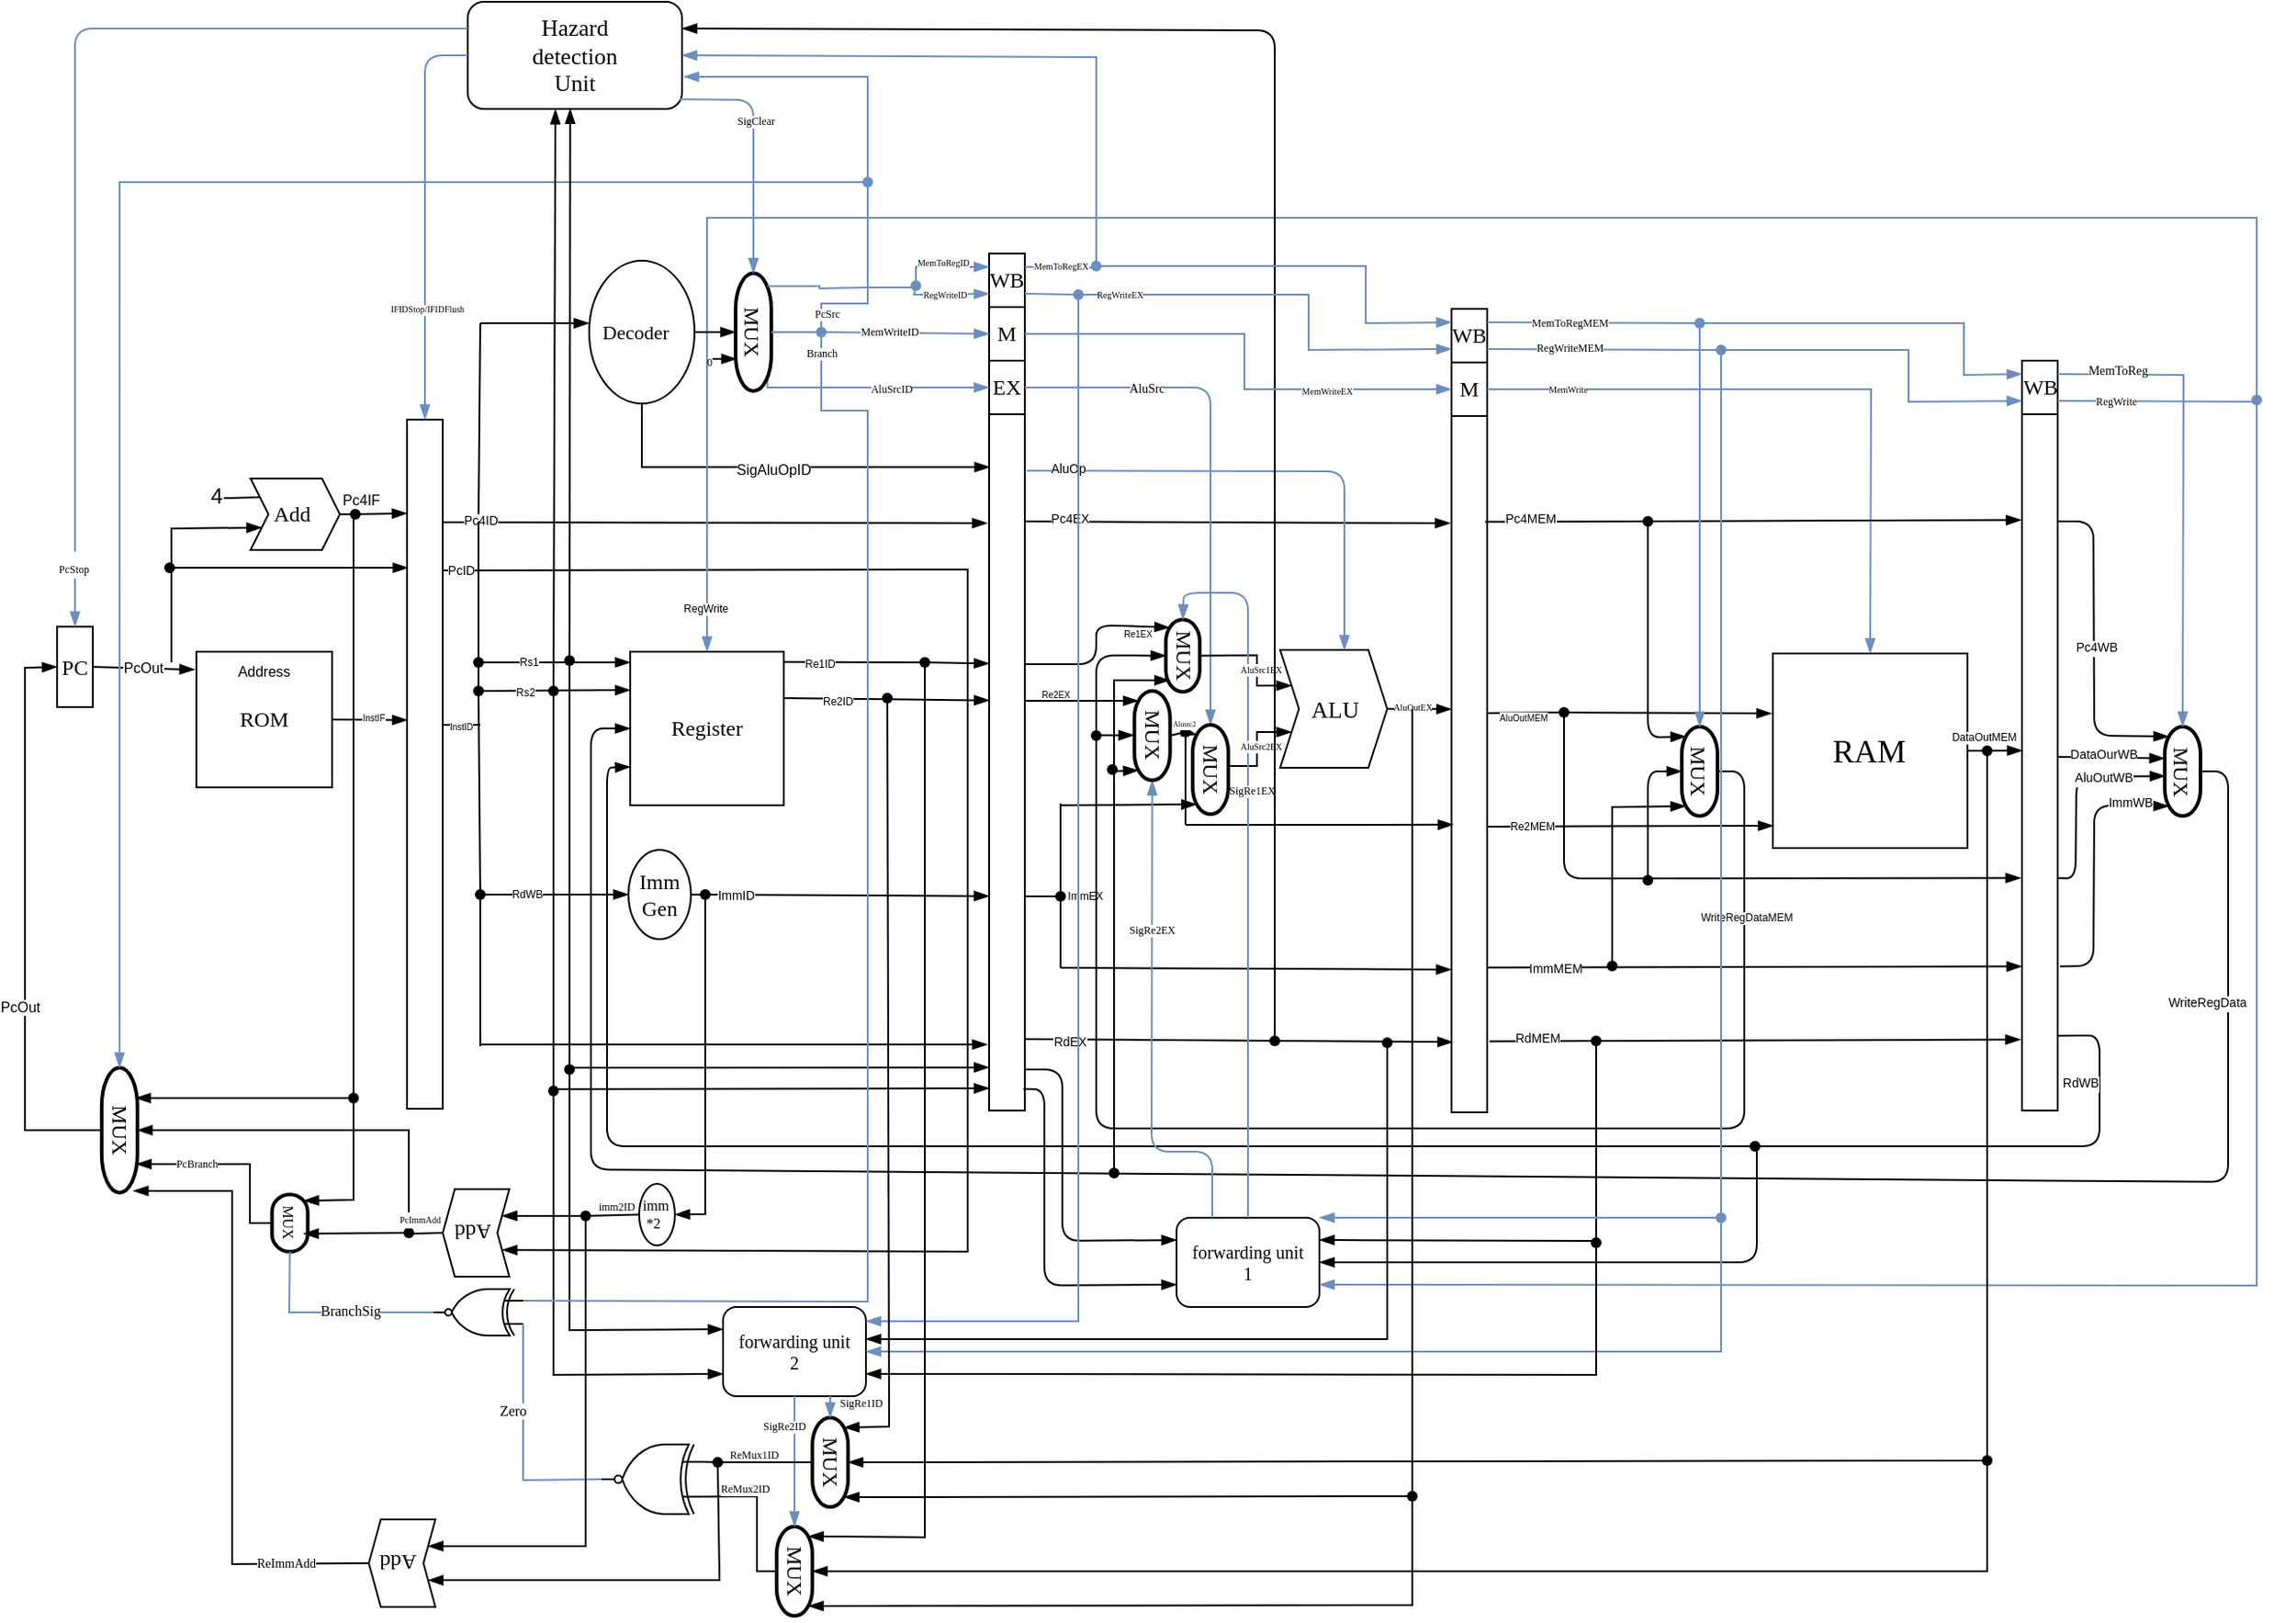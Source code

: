 <mxfile version="15.6.2" type="github">
  <diagram id="kgpKYQtTHZ0yAKxKKP6v" name="Page-1">
    <mxGraphModel dx="2264" dy="884" grid="0" gridSize="10" guides="1" tooltips="1" connect="1" arrows="1" fold="1" page="0" pageScale="1" pageWidth="850" pageHeight="1100" background="#ffffff" math="0" shadow="0">
      <root>
        <mxCell id="0" />
        <mxCell id="1" parent="0" />
        <mxCell id="3WGhXrrfseAbKHN0i4dS-6" value="&lt;font face=&quot;Comic Sans MS&quot;&gt;WB&lt;/font&gt;" style="rounded=0;whiteSpace=wrap;html=1;" parent="1" vertex="1">
          <mxGeometry x="-10" y="290" width="20" height="30" as="geometry" />
        </mxCell>
        <mxCell id="3WGhXrrfseAbKHN0i4dS-5" value="&lt;font face=&quot;Comic Sans MS&quot;&gt;M&lt;/font&gt;" style="rounded=0;whiteSpace=wrap;html=1;" parent="1" vertex="1">
          <mxGeometry x="-10" y="320" width="20" height="30" as="geometry" />
        </mxCell>
        <mxCell id="3WGhXrrfseAbKHN0i4dS-7" value="&lt;font face=&quot;Comic Sans MS&quot;&gt;EX&lt;/font&gt;" style="rounded=0;whiteSpace=wrap;html=1;" parent="1" vertex="1">
          <mxGeometry x="-10" y="350" width="20" height="30" as="geometry" />
        </mxCell>
        <mxCell id="3WGhXrrfseAbKHN0i4dS-8" value="" style="rounded=0;whiteSpace=wrap;html=1;" parent="1" vertex="1">
          <mxGeometry x="-10" y="380" width="20" height="390" as="geometry" />
        </mxCell>
        <mxCell id="3WGhXrrfseAbKHN0i4dS-10" value="&lt;font face=&quot;Comic Sans MS&quot;&gt;WB&lt;/font&gt;" style="rounded=0;whiteSpace=wrap;html=1;" parent="1" vertex="1">
          <mxGeometry x="249" y="321" width="20" height="30" as="geometry" />
        </mxCell>
        <mxCell id="3WGhXrrfseAbKHN0i4dS-11" value="&lt;font face=&quot;Comic Sans MS&quot;&gt;M&lt;/font&gt;" style="rounded=0;whiteSpace=wrap;html=1;" parent="1" vertex="1">
          <mxGeometry x="249" y="351" width="20" height="30" as="geometry" />
        </mxCell>
        <mxCell id="3WGhXrrfseAbKHN0i4dS-12" value="" style="rounded=0;whiteSpace=wrap;html=1;" parent="1" vertex="1">
          <mxGeometry x="249" y="381" width="20" height="390" as="geometry" />
        </mxCell>
        <mxCell id="3WGhXrrfseAbKHN0i4dS-14" value="&lt;font face=&quot;Comic Sans MS&quot;&gt;WB&lt;/font&gt;" style="rounded=0;whiteSpace=wrap;html=1;" parent="1" vertex="1">
          <mxGeometry x="568.52" y="350" width="20" height="30" as="geometry" />
        </mxCell>
        <mxCell id="3WGhXrrfseAbKHN0i4dS-15" value="" style="rounded=0;whiteSpace=wrap;html=1;" parent="1" vertex="1">
          <mxGeometry x="568.52" y="380" width="20" height="390" as="geometry" />
        </mxCell>
        <mxCell id="3WGhXrrfseAbKHN0i4dS-16" value="" style="rounded=0;whiteSpace=wrap;html=1;" parent="1" vertex="1">
          <mxGeometry x="-336" y="383" width="20" height="386" as="geometry" />
        </mxCell>
        <mxCell id="3WGhXrrfseAbKHN0i4dS-17" value="&lt;font face=&quot;Comic Sans MS&quot;&gt;Register&lt;/font&gt;" style="whiteSpace=wrap;html=1;aspect=fixed;" parent="1" vertex="1">
          <mxGeometry x="-211" y="513" width="86" height="86" as="geometry" />
        </mxCell>
        <mxCell id="3WGhXrrfseAbKHN0i4dS-22" value="&lt;div&gt;&lt;font face=&quot;Comic Sans MS&quot;&gt;Imm&lt;/font&gt;&lt;/div&gt;&lt;div&gt;&lt;font face=&quot;Comic Sans MS&quot;&gt;Gen&lt;br&gt;&lt;/font&gt;&lt;/div&gt;" style="ellipse;whiteSpace=wrap;html=1;" parent="1" vertex="1">
          <mxGeometry x="-212" y="624" width="35" height="50" as="geometry" />
        </mxCell>
        <mxCell id="3WGhXrrfseAbKHN0i4dS-24" value="&lt;font face=&quot;Comic Sans MS&quot;&gt;ROM&lt;/font&gt;" style="whiteSpace=wrap;html=1;aspect=fixed;" parent="1" vertex="1">
          <mxGeometry x="-454" y="513" width="76" height="76" as="geometry" />
        </mxCell>
        <mxCell id="3WGhXrrfseAbKHN0i4dS-25" value="&lt;font style=&quot;font-size: 8px&quot;&gt;Address&lt;/font&gt;" style="text;html=1;strokeColor=none;fillColor=none;align=center;verticalAlign=middle;whiteSpace=wrap;rounded=0;" parent="1" vertex="1">
          <mxGeometry x="-436" y="513" width="40" height="20" as="geometry" />
        </mxCell>
        <mxCell id="3WGhXrrfseAbKHN0i4dS-27" value="&lt;font face=&quot;Comic Sans MS&quot;&gt;PC&lt;/font&gt;" style="rounded=0;whiteSpace=wrap;html=1;" parent="1" vertex="1">
          <mxGeometry x="-532" y="499" width="20" height="45" as="geometry" />
        </mxCell>
        <mxCell id="3WGhXrrfseAbKHN0i4dS-30" value="&lt;font face=&quot;Comic Sans MS&quot;&gt;MUX&lt;/font&gt;" style="strokeWidth=2;html=1;shape=mxgraph.flowchart.terminator;whiteSpace=wrap;rotation=90;" parent="1" vertex="1">
          <mxGeometry x="-532" y="771" width="69.91" height="20" as="geometry" />
        </mxCell>
        <mxCell id="3WGhXrrfseAbKHN0i4dS-35" value="&lt;font style=&quot;font-size: 8px&quot; face=&quot;Comic Sans MS&quot;&gt;MUX&lt;/font&gt;" style="strokeWidth=2;html=1;shape=mxgraph.flowchart.terminator;whiteSpace=wrap;rotation=90;" parent="1" vertex="1">
          <mxGeometry x="-417.69" y="823" width="32.07" height="20" as="geometry" />
        </mxCell>
        <mxCell id="3WGhXrrfseAbKHN0i4dS-39" value="&lt;font face=&quot;Comic Sans MS&quot;&gt;&amp;nbsp;&amp;nbsp;&amp;nbsp; Add&lt;/font&gt;" style="shape=step;perimeter=stepPerimeter;whiteSpace=wrap;html=1;fixedSize=1;align=left;size=10;" parent="1" vertex="1">
          <mxGeometry x="-423.66" y="416" width="50" height="40" as="geometry" />
        </mxCell>
        <mxCell id="3WGhXrrfseAbKHN0i4dS-42" value="" style="endArrow=none;html=1;align=left;" parent="1" edge="1">
          <mxGeometry width="50" height="50" relative="1" as="geometry">
            <mxPoint x="-438.66" y="427" as="sourcePoint" />
            <mxPoint x="-418.66" y="426.5" as="targetPoint" />
          </mxGeometry>
        </mxCell>
        <mxCell id="3WGhXrrfseAbKHN0i4dS-43" value="4" style="text;html=1;align=center;verticalAlign=middle;resizable=0;points=[];autosize=1;strokeColor=none;" parent="1" vertex="1">
          <mxGeometry x="-452.66" y="416" width="20" height="20" as="geometry" />
        </mxCell>
        <mxCell id="3WGhXrrfseAbKHN0i4dS-29" value="PcOut" style="endArrow=blockThin;html=1;verticalAlign=middle;fontSize=8;endFill=1;exitX=1;exitY=0.5;exitDx=0;exitDy=0;entryX=-0.013;entryY=0.132;entryDx=0;entryDy=0;entryPerimeter=0;" parent="1" source="3WGhXrrfseAbKHN0i4dS-27" target="3WGhXrrfseAbKHN0i4dS-24" edge="1">
          <mxGeometry width="50" height="50" relative="1" as="geometry">
            <mxPoint x="-486" y="522" as="sourcePoint" />
            <mxPoint x="-440.8" y="521.6" as="targetPoint" />
          </mxGeometry>
        </mxCell>
        <mxCell id="3WGhXrrfseAbKHN0i4dS-45" value="" style="endArrow=blockThin;html=1;fontSize=8;align=left;entryX=0;entryY=0.75;entryDx=0;entryDy=0;endFill=1;strokeColor=default;rounded=0;" parent="1" target="3WGhXrrfseAbKHN0i4dS-39" edge="1">
          <mxGeometry width="50" height="50" relative="1" as="geometry">
            <mxPoint x="-468" y="519" as="sourcePoint" />
            <mxPoint x="-404" y="425" as="targetPoint" />
            <Array as="points">
              <mxPoint x="-468" y="444" />
            </Array>
          </mxGeometry>
        </mxCell>
        <mxCell id="3WGhXrrfseAbKHN0i4dS-69" style="edgeStyle=orthogonalEdgeStyle;rounded=0;orthogonalLoop=1;jettySize=auto;html=1;fontSize=8;align=left;endArrow=blockThin;endFill=1;entryX=0;entryY=0.25;entryDx=0;entryDy=0;startArrow=none;fillColor=#dae8fc;strokeColor=#6c8ebf;exitX=0.493;exitY=0.465;exitDx=0;exitDy=0;exitPerimeter=0;" parent="1" source="JpxXfyxe2O0k1z2Py5at-44" target="3WGhXrrfseAbKHN0i4dS-6" edge="1">
          <mxGeometry relative="1" as="geometry">
            <mxPoint x="-10" y="307" as="targetPoint" />
            <mxPoint x="-51" y="309" as="sourcePoint" />
            <Array as="points">
              <mxPoint x="-51" y="297" />
            </Array>
          </mxGeometry>
        </mxCell>
        <mxCell id="JpxXfyxe2O0k1z2Py5at-46" value="&lt;font style=&quot;font-size: 5px&quot;&gt;MemToRegID&lt;/font&gt;" style="edgeLabel;html=1;align=center;verticalAlign=middle;resizable=0;points=[];fontSize=6;fontFamily=Comic Sans MS;" vertex="1" connectable="0" parent="3WGhXrrfseAbKHN0i4dS-69">
          <mxGeometry x="0.349" relative="1" as="geometry">
            <mxPoint x="-9" y="-3" as="offset" />
          </mxGeometry>
        </mxCell>
        <mxCell id="3WGhXrrfseAbKHN0i4dS-71" style="edgeStyle=orthogonalEdgeStyle;rounded=0;orthogonalLoop=1;jettySize=auto;html=1;exitX=0.89;exitY=0.11;exitDx=0;exitDy=0;entryX=0;entryY=0.5;entryDx=0;entryDy=0;fontSize=8;align=left;endArrow=blockThin;endFill=1;exitPerimeter=0;fillColor=#dae8fc;strokeColor=#6c8ebf;" parent="1" source="gq7fBsmWnAXoDukaiIT1-74" target="3WGhXrrfseAbKHN0i4dS-7" edge="1">
          <mxGeometry relative="1" as="geometry">
            <Array as="points">
              <mxPoint x="-134" y="365" />
            </Array>
          </mxGeometry>
        </mxCell>
        <mxCell id="JpxXfyxe2O0k1z2Py5at-42" value="&lt;font style=&quot;font-size: 6px&quot;&gt;AluSrcID&lt;/font&gt;" style="edgeLabel;html=1;align=center;verticalAlign=middle;resizable=0;points=[];fontSize=5;fontFamily=Comic Sans MS;" vertex="1" connectable="0" parent="3WGhXrrfseAbKHN0i4dS-71">
          <mxGeometry x="0.15" y="-1" relative="1" as="geometry">
            <mxPoint as="offset" />
          </mxGeometry>
        </mxCell>
        <mxCell id="3WGhXrrfseAbKHN0i4dS-72" style="edgeStyle=orthogonalEdgeStyle;rounded=0;orthogonalLoop=1;jettySize=auto;html=1;exitX=0.5;exitY=1;exitDx=0;exitDy=0;entryX=0.017;entryY=0.076;entryDx=0;entryDy=0;entryPerimeter=0;fontSize=8;align=left;endArrow=blockThin;endFill=1;" parent="1" source="3WGhXrrfseAbKHN0i4dS-68" target="3WGhXrrfseAbKHN0i4dS-8" edge="1">
          <mxGeometry relative="1" as="geometry" />
        </mxCell>
        <mxCell id="3WGhXrrfseAbKHN0i4dS-176" value="SigAluOpID" style="edgeLabel;html=1;align=center;verticalAlign=middle;resizable=0;points=[];fontSize=8;fontColor=#000000;" parent="3WGhXrrfseAbKHN0i4dS-72" vertex="1" connectable="0">
          <mxGeometry x="0.174" y="-1" relative="1" as="geometry">
            <mxPoint x="-27" as="offset" />
          </mxGeometry>
        </mxCell>
        <mxCell id="3WGhXrrfseAbKHN0i4dS-68" value="&lt;font style=&quot;font-size: 11px&quot; face=&quot;Comic Sans MS&quot;&gt;&amp;nbsp; Decoder&lt;/font&gt;" style="ellipse;whiteSpace=wrap;html=1;fontSize=8;align=left;" parent="1" vertex="1">
          <mxGeometry x="-234" y="294" width="59" height="80" as="geometry" />
        </mxCell>
        <mxCell id="3WGhXrrfseAbKHN0i4dS-77" value="" style="endArrow=none;html=1;fontSize=8;align=left;startArrow=none;" parent="1" edge="1">
          <mxGeometry width="50" height="50" relative="1" as="geometry">
            <mxPoint x="-296" y="440" as="sourcePoint" />
            <mxPoint x="-295" y="329" as="targetPoint" />
          </mxGeometry>
        </mxCell>
        <mxCell id="3WGhXrrfseAbKHN0i4dS-80" value="" style="endArrow=blockThin;html=1;fontSize=8;align=left;entryX=0;entryY=0;entryDx=0;entryDy=0;endFill=1;" parent="1" edge="1">
          <mxGeometry width="50" height="50" relative="1" as="geometry">
            <mxPoint x="-295" y="519" as="sourcePoint" />
            <mxPoint x="-211.0" y="519" as="targetPoint" />
          </mxGeometry>
        </mxCell>
        <mxCell id="3WGhXrrfseAbKHN0i4dS-189" value="Rs1" style="edgeLabel;html=1;align=center;verticalAlign=middle;resizable=0;points=[];fontSize=6;fontColor=#000000;" parent="3WGhXrrfseAbKHN0i4dS-80" vertex="1" connectable="0">
          <mxGeometry x="-0.374" relative="1" as="geometry">
            <mxPoint as="offset" />
          </mxGeometry>
        </mxCell>
        <mxCell id="3WGhXrrfseAbKHN0i4dS-81" value="" style="endArrow=blockThin;html=1;fontSize=8;align=left;entryX=0;entryY=0.25;entryDx=0;entryDy=0;endFill=1;" parent="1" target="3WGhXrrfseAbKHN0i4dS-17" edge="1">
          <mxGeometry width="50" height="50" relative="1" as="geometry">
            <mxPoint x="-295" y="535" as="sourcePoint" />
            <mxPoint x="-258.602" y="537.928" as="targetPoint" />
          </mxGeometry>
        </mxCell>
        <mxCell id="3WGhXrrfseAbKHN0i4dS-190" value="Rs2" style="edgeLabel;html=1;align=center;verticalAlign=middle;resizable=0;points=[];fontSize=6;fontColor=#000000;" parent="3WGhXrrfseAbKHN0i4dS-81" vertex="1" connectable="0">
          <mxGeometry x="-0.412" y="-1" relative="1" as="geometry">
            <mxPoint as="offset" />
          </mxGeometry>
        </mxCell>
        <mxCell id="3WGhXrrfseAbKHN0i4dS-82" value="" style="endArrow=blockThin;html=1;fontSize=8;align=left;entryX=-0.002;entryY=0.438;entryDx=0;entryDy=0;entryPerimeter=0;endFill=1;" parent="1" target="3WGhXrrfseAbKHN0i4dS-68" edge="1">
          <mxGeometry width="50" height="50" relative="1" as="geometry">
            <mxPoint x="-295" y="329" as="sourcePoint" />
            <mxPoint x="-215" y="329" as="targetPoint" />
          </mxGeometry>
        </mxCell>
        <mxCell id="3WGhXrrfseAbKHN0i4dS-83" value="" style="endArrow=blockThin;html=1;fontSize=8;align=left;endFill=1;" parent="1" edge="1">
          <mxGeometry width="50" height="50" relative="1" as="geometry">
            <mxPoint x="-295" y="733" as="sourcePoint" />
            <mxPoint x="-11" y="733" as="targetPoint" />
          </mxGeometry>
        </mxCell>
        <mxCell id="3WGhXrrfseAbKHN0i4dS-84" value="" style="endArrow=blockThin;html=1;fontSize=8;align=left;entryX=0;entryY=0.5;entryDx=0;entryDy=0;endFill=1;" parent="1" target="3WGhXrrfseAbKHN0i4dS-22" edge="1">
          <mxGeometry width="50" height="50" relative="1" as="geometry">
            <mxPoint x="-295" y="649" as="sourcePoint" />
            <mxPoint x="-215" y="639" as="targetPoint" />
            <Array as="points">
              <mxPoint x="-235" y="649" />
            </Array>
          </mxGeometry>
        </mxCell>
        <mxCell id="3WGhXrrfseAbKHN0i4dS-85" value="" style="endArrow=blockThin;html=1;fontSize=8;align=left;exitX=1;exitY=0.5;exitDx=0;exitDy=0;entryX=-0.001;entryY=0.692;entryDx=0;entryDy=0;entryPerimeter=0;endFill=1;" parent="1" source="3WGhXrrfseAbKHN0i4dS-22" target="3WGhXrrfseAbKHN0i4dS-8" edge="1">
          <mxGeometry width="50" height="50" relative="1" as="geometry">
            <mxPoint x="-130" y="670" as="sourcePoint" />
            <mxPoint x="-14" y="650" as="targetPoint" />
            <Array as="points" />
          </mxGeometry>
        </mxCell>
        <mxCell id="3WGhXrrfseAbKHN0i4dS-193" value="ImmID" style="edgeLabel;html=1;align=center;verticalAlign=middle;resizable=0;points=[];fontSize=7;fontColor=#000000;" parent="3WGhXrrfseAbKHN0i4dS-85" vertex="1" connectable="0">
          <mxGeometry x="-0.184" y="-2" relative="1" as="geometry">
            <mxPoint x="-43" y="-2" as="offset" />
          </mxGeometry>
        </mxCell>
        <mxCell id="3WGhXrrfseAbKHN0i4dS-87" value="" style="endArrow=blockThin;html=1;fontSize=8;align=left;endFill=1;exitX=1;exitY=0.149;exitDx=0;exitDy=0;exitPerimeter=0;" parent="1" edge="1" source="3WGhXrrfseAbKHN0i4dS-16">
          <mxGeometry width="50" height="50" relative="1" as="geometry">
            <mxPoint x="-295" y="441" as="sourcePoint" />
            <mxPoint x="-11" y="441" as="targetPoint" />
          </mxGeometry>
        </mxCell>
        <mxCell id="3WGhXrrfseAbKHN0i4dS-175" value="Pc4ID" style="edgeLabel;html=1;align=center;verticalAlign=middle;resizable=0;points=[];fontSize=7;fontColor=#000000;" parent="3WGhXrrfseAbKHN0i4dS-87" vertex="1" connectable="0">
          <mxGeometry x="-0.892" relative="1" as="geometry">
            <mxPoint x="4" y="-1" as="offset" />
          </mxGeometry>
        </mxCell>
        <mxCell id="3WGhXrrfseAbKHN0i4dS-88" value="" style="endArrow=blockThin;fontSize=8;align=left;entryX=0;entryY=0.358;entryDx=0;entryDy=0;entryPerimeter=0;endFill=1;exitDx=0;exitDy=0;exitPerimeter=0;startArrow=none;" parent="1" source="pKkXL_fuXF9toPgZsUNc-77" target="3WGhXrrfseAbKHN0i4dS-8" edge="1">
          <mxGeometry width="50" height="50" relative="1" as="geometry">
            <mxPoint x="-97" y="520" as="sourcePoint" />
            <mxPoint x="-12" y="520" as="targetPoint" />
          </mxGeometry>
        </mxCell>
        <mxCell id="3WGhXrrfseAbKHN0i4dS-89" value="" style="endArrow=blockThin;html=1;fontSize=8;align=left;entryX=0.002;entryY=0.411;entryDx=0;entryDy=0;entryPerimeter=0;endFill=1;exitX=0.999;exitY=0.302;exitDx=0;exitDy=0;exitPerimeter=0;" parent="1" source="3WGhXrrfseAbKHN0i4dS-17" target="3WGhXrrfseAbKHN0i4dS-8" edge="1">
          <mxGeometry width="50" height="50" relative="1" as="geometry">
            <mxPoint x="-97" y="540" as="sourcePoint" />
            <mxPoint x="-13" y="539" as="targetPoint" />
          </mxGeometry>
        </mxCell>
        <mxCell id="3WGhXrrfseAbKHN0i4dS-188" value="Re2ID" style="edgeLabel;html=1;align=center;verticalAlign=middle;resizable=0;points=[];fontSize=6;fontColor=#000000;" parent="3WGhXrrfseAbKHN0i4dS-89" vertex="1" connectable="0">
          <mxGeometry x="-0.486" y="-1" relative="1" as="geometry">
            <mxPoint as="offset" />
          </mxGeometry>
        </mxCell>
        <mxCell id="3WGhXrrfseAbKHN0i4dS-97" value="" style="endArrow=none;html=1;fontSize=8;align=left;" parent="1" edge="1">
          <mxGeometry width="50" height="50" relative="1" as="geometry">
            <mxPoint x="10" y="650" as="sourcePoint" />
            <mxPoint x="30" y="650" as="targetPoint" />
          </mxGeometry>
        </mxCell>
        <mxCell id="3WGhXrrfseAbKHN0i4dS-98" value="" style="endArrow=none;html=1;fontSize=8;align=left;" parent="1" edge="1">
          <mxGeometry width="50" height="50" relative="1" as="geometry">
            <mxPoint x="30" y="690" as="sourcePoint" />
            <mxPoint x="30" y="598" as="targetPoint" />
          </mxGeometry>
        </mxCell>
        <mxCell id="3WGhXrrfseAbKHN0i4dS-99" value="" style="endArrow=blockThin;html=1;fontSize=8;align=left;entryX=0.89;entryY=0.89;entryDx=0;entryDy=0;entryPerimeter=0;endFill=1;" parent="1" target="pKkXL_fuXF9toPgZsUNc-11" edge="1">
          <mxGeometry width="50" height="50" relative="1" as="geometry">
            <mxPoint x="30" y="599" as="sourcePoint" />
            <mxPoint x="30.12" y="501.983" as="targetPoint" />
          </mxGeometry>
        </mxCell>
        <mxCell id="3WGhXrrfseAbKHN0i4dS-100" value="" style="endArrow=blockThin;html=1;fontSize=8;align=left;entryX=-0.006;entryY=0.795;entryDx=0;entryDy=0;entryPerimeter=0;endFill=1;" parent="1" target="3WGhXrrfseAbKHN0i4dS-12" edge="1">
          <mxGeometry width="50" height="50" relative="1" as="geometry">
            <mxPoint x="30" y="690" as="sourcePoint" />
            <mxPoint x="161.58" y="689.88" as="targetPoint" />
          </mxGeometry>
        </mxCell>
        <mxCell id="3WGhXrrfseAbKHN0i4dS-101" value="" style="endArrow=blockThin;html=1;fontSize=8;align=left;entryX=0.033;entryY=0.899;entryDx=0;entryDy=0;entryPerimeter=0;endFill=1;" parent="1" target="3WGhXrrfseAbKHN0i4dS-12" edge="1">
          <mxGeometry width="50" height="50" relative="1" as="geometry">
            <mxPoint x="10" y="730" as="sourcePoint" />
            <mxPoint x="156" y="730" as="targetPoint" />
          </mxGeometry>
        </mxCell>
        <mxCell id="3WGhXrrfseAbKHN0i4dS-216" value="RdEX" style="edgeLabel;html=1;align=center;verticalAlign=middle;resizable=0;points=[];fontSize=7;fontColor=#000000;" parent="3WGhXrrfseAbKHN0i4dS-101" vertex="1" connectable="0">
          <mxGeometry x="-0.796" y="-2" relative="1" as="geometry">
            <mxPoint as="offset" />
          </mxGeometry>
        </mxCell>
        <mxCell id="3WGhXrrfseAbKHN0i4dS-103" value="" style="endArrow=blockThin;html=1;fontSize=8;align=left;endFill=1;startArrow=none;" parent="1" source="pKkXL_fuXF9toPgZsUNc-134" edge="1">
          <mxGeometry width="50" height="50" relative="1" as="geometry">
            <mxPoint x="-467" y="466" as="sourcePoint" />
            <mxPoint x="-335.5" y="466" as="targetPoint" />
          </mxGeometry>
        </mxCell>
        <mxCell id="3WGhXrrfseAbKHN0i4dS-104" value="" style="endArrow=blockThin;html=1;fontSize=8;align=left;endFill=1;entryX=0;entryY=0.25;entryDx=0;entryDy=0;rounded=0;exitX=1;exitY=0.219;exitDx=0;exitDy=0;exitPerimeter=0;" parent="1" target="pKkXL_fuXF9toPgZsUNc-18" edge="1" source="3WGhXrrfseAbKHN0i4dS-16">
          <mxGeometry width="50" height="50" relative="1" as="geometry">
            <mxPoint x="-297" y="467" as="sourcePoint" />
            <mxPoint x="-10" y="467" as="targetPoint" />
            <Array as="points">
              <mxPoint x="-22" y="467" />
              <mxPoint x="-22" y="849" />
            </Array>
          </mxGeometry>
        </mxCell>
        <mxCell id="3WGhXrrfseAbKHN0i4dS-225" value="PcID" style="edgeLabel;html=1;align=center;verticalAlign=middle;resizable=0;points=[];fontSize=7;fontColor=#000000;" parent="3WGhXrrfseAbKHN0i4dS-104" vertex="1" connectable="0">
          <mxGeometry x="-0.87" relative="1" as="geometry">
            <mxPoint x="-51" as="offset" />
          </mxGeometry>
        </mxCell>
        <mxCell id="3WGhXrrfseAbKHN0i4dS-106" value="&lt;font style=&quot;font-size: 13px&quot; face=&quot;Comic Sans MS&quot;&gt;&amp;nbsp;&amp;nbsp;&amp;nbsp;&amp;nbsp; ALU&lt;/font&gt;" style="shape=step;perimeter=stepPerimeter;whiteSpace=wrap;html=1;fixedSize=1;fontSize=8;align=left;size=10.58;" parent="1" vertex="1">
          <mxGeometry x="153" y="512" width="60" height="66" as="geometry" />
        </mxCell>
        <mxCell id="3WGhXrrfseAbKHN0i4dS-107" value="" style="endArrow=blockThin;html=1;fontSize=8;align=left;endFill=1;entryX=0.11;entryY=0.89;entryDx=0;entryDy=0;entryPerimeter=0;" parent="1" target="gq7fBsmWnAXoDukaiIT1-26" edge="1">
          <mxGeometry width="50" height="50" relative="1" as="geometry">
            <mxPoint x="10" y="520" as="sourcePoint" />
            <mxPoint x="110" y="520" as="targetPoint" />
            <Array as="points">
              <mxPoint x="50" y="520" />
              <mxPoint x="50" y="498" />
            </Array>
          </mxGeometry>
        </mxCell>
        <mxCell id="3WGhXrrfseAbKHN0i4dS-197" value="Re1EX" style="edgeLabel;html=1;align=center;verticalAlign=middle;resizable=0;points=[];fontSize=5;fontColor=#000000;" parent="3WGhXrrfseAbKHN0i4dS-107" vertex="1" connectable="0">
          <mxGeometry x="-0.767" y="-1" relative="1" as="geometry">
            <mxPoint x="51" y="-19" as="offset" />
          </mxGeometry>
        </mxCell>
        <mxCell id="3WGhXrrfseAbKHN0i4dS-111" value="" style="endArrow=blockThin;html=1;fontSize=8;align=left;exitX=0.993;exitY=0.414;exitDx=0;exitDy=0;exitPerimeter=0;entryX=0.11;entryY=0.89;entryDx=0;entryDy=0;entryPerimeter=0;endFill=1;" parent="1" target="pKkXL_fuXF9toPgZsUNc-2" edge="1">
          <mxGeometry width="50" height="50" relative="1" as="geometry">
            <mxPoint x="9.86" y="540.46" as="sourcePoint" />
            <mxPoint x="45.4" y="541.15" as="targetPoint" />
          </mxGeometry>
        </mxCell>
        <mxCell id="3WGhXrrfseAbKHN0i4dS-196" value="Re2EX" style="edgeLabel;html=1;align=center;verticalAlign=middle;resizable=0;points=[];fontSize=5;fontColor=#000000;" parent="3WGhXrrfseAbKHN0i4dS-111" vertex="1" connectable="0">
          <mxGeometry x="-0.515" relative="1" as="geometry">
            <mxPoint x="1" y="-5" as="offset" />
          </mxGeometry>
        </mxCell>
        <mxCell id="3WGhXrrfseAbKHN0i4dS-114" value="" style="endArrow=blockThin;html=1;fontSize=8;align=left;exitX=1;exitY=0.5;exitDx=0;exitDy=0;entryX=0.002;entryY=0.421;entryDx=0;entryDy=0;entryPerimeter=0;endFill=1;" parent="1" source="3WGhXrrfseAbKHN0i4dS-106" target="3WGhXrrfseAbKHN0i4dS-12" edge="1">
          <mxGeometry width="50" height="50" relative="1" as="geometry">
            <mxPoint x="232" y="545" as="sourcePoint" />
            <mxPoint x="249" y="547" as="targetPoint" />
          </mxGeometry>
        </mxCell>
        <mxCell id="pKkXL_fuXF9toPgZsUNc-59" value="AluOutEX" style="edgeLabel;html=1;align=center;verticalAlign=middle;resizable=0;points=[];fontSize=5;fontFamily=Comic Sans MS;" parent="3WGhXrrfseAbKHN0i4dS-114" vertex="1" connectable="0">
          <mxGeometry x="-0.326" y="-1" relative="1" as="geometry">
            <mxPoint x="2" y="-2" as="offset" />
          </mxGeometry>
        </mxCell>
        <mxCell id="3WGhXrrfseAbKHN0i4dS-115" value="" style="endArrow=blockThin;html=1;fontSize=8;align=left;exitX=1.018;exitY=0.154;exitDx=0;exitDy=0;exitPerimeter=0;entryX=-0.035;entryY=0.154;entryDx=0;entryDy=0;entryPerimeter=0;endFill=1;" parent="1" source="3WGhXrrfseAbKHN0i4dS-8" target="3WGhXrrfseAbKHN0i4dS-12" edge="1">
          <mxGeometry width="50" height="50" relative="1" as="geometry">
            <mxPoint x="-230" y="560" as="sourcePoint" />
            <mxPoint x="162" y="440" as="targetPoint" />
          </mxGeometry>
        </mxCell>
        <mxCell id="3WGhXrrfseAbKHN0i4dS-206" value="Pc4EX" style="edgeLabel;html=1;align=center;verticalAlign=middle;resizable=0;points=[];fontSize=7;fontColor=#000000;" parent="3WGhXrrfseAbKHN0i4dS-115" vertex="1" connectable="0">
          <mxGeometry x="-0.9" y="3" relative="1" as="geometry">
            <mxPoint x="12" y="2" as="offset" />
          </mxGeometry>
        </mxCell>
        <mxCell id="3WGhXrrfseAbKHN0i4dS-118" value="" style="endArrow=blockThin;html=1;fontSize=8;align=left;entryX=0.043;entryY=0.587;entryDx=0;entryDy=0;entryPerimeter=0;endFill=1;" parent="1" target="3WGhXrrfseAbKHN0i4dS-12" edge="1">
          <mxGeometry width="50" height="50" relative="1" as="geometry">
            <mxPoint x="100" y="610" as="sourcePoint" />
            <mxPoint x="159.96" y="609.6" as="targetPoint" />
          </mxGeometry>
        </mxCell>
        <mxCell id="3WGhXrrfseAbKHN0i4dS-119" value="" style="endArrow=blockThin;html=1;fontSize=8;align=left;exitX=1.058;exitY=0.081;exitDx=0;exitDy=0;exitPerimeter=0;entryX=0.6;entryY=0.003;entryDx=0;entryDy=0;entryPerimeter=0;fontColor=#33FFFF;fillColor=#dae8fc;strokeColor=#6c8ebf;endFill=1;" parent="1" source="3WGhXrrfseAbKHN0i4dS-8" target="3WGhXrrfseAbKHN0i4dS-106" edge="1">
          <mxGeometry width="50" height="50" relative="1" as="geometry">
            <mxPoint x="50" y="580" as="sourcePoint" />
            <mxPoint x="119" y="508" as="targetPoint" />
            <Array as="points">
              <mxPoint x="189" y="412" />
            </Array>
          </mxGeometry>
        </mxCell>
        <mxCell id="3WGhXrrfseAbKHN0i4dS-220" value="AluOp" style="edgeLabel;html=1;align=center;verticalAlign=middle;resizable=0;points=[];fontSize=7;fontColor=#000000;" parent="3WGhXrrfseAbKHN0i4dS-119" vertex="1" connectable="0">
          <mxGeometry x="-0.874" y="1" relative="1" as="geometry">
            <mxPoint x="5" as="offset" />
          </mxGeometry>
        </mxCell>
        <mxCell id="3WGhXrrfseAbKHN0i4dS-120" value="" style="endArrow=blockThin;html=1;fontSize=8;fontColor=#33FFFF;align=left;entryX=0;entryY=0.5;entryDx=0;entryDy=0;entryPerimeter=0;fillColor=#dae8fc;strokeColor=#6c8ebf;endFill=1;exitX=1;exitY=0.5;exitDx=0;exitDy=0;" parent="1" target="pKkXL_fuXF9toPgZsUNc-11" edge="1" source="3WGhXrrfseAbKHN0i4dS-7">
          <mxGeometry width="50" height="50" relative="1" as="geometry">
            <mxPoint x="10" y="370" as="sourcePoint" />
            <mxPoint x="55" y="532" as="targetPoint" />
            <Array as="points">
              <mxPoint x="114" y="365" />
            </Array>
          </mxGeometry>
        </mxCell>
        <mxCell id="3WGhXrrfseAbKHN0i4dS-221" value="AluSrc" style="edgeLabel;html=1;align=center;verticalAlign=middle;resizable=0;points=[];fontSize=7;fontColor=#000000;fontFamily=Comic Sans MS;" parent="3WGhXrrfseAbKHN0i4dS-120" vertex="1" connectable="0">
          <mxGeometry x="-0.905" y="1" relative="1" as="geometry">
            <mxPoint x="54" y="2" as="offset" />
          </mxGeometry>
        </mxCell>
        <mxCell id="3WGhXrrfseAbKHN0i4dS-128" value="&lt;font style=&quot;font-size: 18px&quot; face=&quot;Comic Sans MS&quot;&gt;&amp;nbsp;&amp;nbsp;&amp;nbsp;&amp;nbsp;&amp;nbsp;&amp;nbsp; RAM&lt;/font&gt;" style="whiteSpace=wrap;html=1;aspect=fixed;fontSize=8;align=left;" parent="1" vertex="1">
          <mxGeometry x="429" y="514" width="109" height="109" as="geometry" />
        </mxCell>
        <mxCell id="3WGhXrrfseAbKHN0i4dS-129" value="" style="endArrow=blockThin;html=1;fontSize=8;fontColor=#33FFFF;strokeColor=#6c8ebf;strokeWidth=1;align=left;exitX=1;exitY=0.5;exitDx=0;exitDy=0;entryX=0.5;entryY=0;entryDx=0;entryDy=0;fillColor=#dae8fc;endFill=1;rounded=0;" parent="1" source="3WGhXrrfseAbKHN0i4dS-11" target="3WGhXrrfseAbKHN0i4dS-128" edge="1">
          <mxGeometry width="50" height="50" relative="1" as="geometry">
            <mxPoint x="239" y="471" as="sourcePoint" />
            <mxPoint x="289" y="421" as="targetPoint" />
            <Array as="points">
              <mxPoint x="484" y="366" />
            </Array>
          </mxGeometry>
        </mxCell>
        <mxCell id="JpxXfyxe2O0k1z2Py5at-29" value="MemWrite" style="edgeLabel;html=1;align=center;verticalAlign=middle;resizable=0;points=[];fontSize=5;fontFamily=Comic Sans MS;" vertex="1" connectable="0" parent="3WGhXrrfseAbKHN0i4dS-129">
          <mxGeometry x="0.828" y="-1" relative="1" as="geometry">
            <mxPoint x="-169" y="-117" as="offset" />
          </mxGeometry>
        </mxCell>
        <mxCell id="3WGhXrrfseAbKHN0i4dS-131" value="" style="endArrow=blockThin;html=1;fontSize=8;fontColor=#33FFFF;strokeColor=#000000;strokeWidth=1;align=left;exitDx=0;exitDy=0;exitPerimeter=0;entryX=-0.006;entryY=0.308;entryDx=0;entryDy=0;entryPerimeter=0;endFill=1;startArrow=none;" parent="1" source="3WGhXrrfseAbKHN0i4dS-147" target="3WGhXrrfseAbKHN0i4dS-128" edge="1">
          <mxGeometry width="50" height="50" relative="1" as="geometry">
            <mxPoint x="269.52" y="547.36" as="sourcePoint" />
            <mxPoint x="318.564" y="547.283" as="targetPoint" />
          </mxGeometry>
        </mxCell>
        <mxCell id="3WGhXrrfseAbKHN0i4dS-132" value="" style="endArrow=blockThin;html=1;fontSize=8;fontColor=#33FFFF;strokeColor=#000000;strokeWidth=1;align=left;entryX=0.002;entryY=0.885;entryDx=0;entryDy=0;entryPerimeter=0;endFill=1;" parent="1" target="3WGhXrrfseAbKHN0i4dS-128" edge="1">
          <mxGeometry width="50" height="50" relative="1" as="geometry">
            <mxPoint x="269" y="611" as="sourcePoint" />
            <mxPoint x="318" y="610" as="targetPoint" />
          </mxGeometry>
        </mxCell>
        <mxCell id="3WGhXrrfseAbKHN0i4dS-200" value="Re2MEM" style="edgeLabel;html=1;align=center;verticalAlign=middle;resizable=0;points=[];fontSize=6;fontColor=#000000;" parent="3WGhXrrfseAbKHN0i4dS-132" vertex="1" connectable="0">
          <mxGeometry x="-0.555" y="-1" relative="1" as="geometry">
            <mxPoint x="-11" y="-1" as="offset" />
          </mxGeometry>
        </mxCell>
        <mxCell id="3WGhXrrfseAbKHN0i4dS-133" value="" style="endArrow=blockThin;html=1;fontSize=8;fontColor=#000000;strokeColor=#000000;strokeWidth=1;align=left;exitX=0.5;exitY=1;exitDx=0;exitDy=0;exitPerimeter=0;endFill=1;entryX=0;entryY=0.5;entryDx=0;entryDy=0;rounded=0;" parent="1" source="3WGhXrrfseAbKHN0i4dS-30" target="3WGhXrrfseAbKHN0i4dS-27" edge="1">
          <mxGeometry width="50" height="50" relative="1" as="geometry">
            <mxPoint x="-504" y="439" as="sourcePoint" />
            <mxPoint x="-504" y="529" as="targetPoint" />
            <Array as="points">
              <mxPoint x="-550" y="781" />
              <mxPoint x="-550" y="522" />
            </Array>
          </mxGeometry>
        </mxCell>
        <mxCell id="3WGhXrrfseAbKHN0i4dS-168" value="PcOut" style="edgeLabel;html=1;align=center;verticalAlign=middle;resizable=0;points=[];fontSize=8;fontColor=#000000;" parent="3WGhXrrfseAbKHN0i4dS-133" vertex="1" connectable="0">
          <mxGeometry x="-0.296" y="3" relative="1" as="geometry">
            <mxPoint as="offset" />
          </mxGeometry>
        </mxCell>
        <mxCell id="3WGhXrrfseAbKHN0i4dS-134" value="" style="endArrow=blockThin;html=1;fontSize=8;fontColor=#000000;strokeColor=default;strokeWidth=1;align=left;exitDx=0;exitDy=0;endFill=1;entryX=0.243;entryY=0.048;entryDx=0;entryDy=0;entryPerimeter=0;rounded=0;startArrow=none;" parent="1" source="pKkXL_fuXF9toPgZsUNc-110" target="3WGhXrrfseAbKHN0i4dS-30" edge="1">
          <mxGeometry width="50" height="50" relative="1" as="geometry">
            <mxPoint x="-375" y="439" as="sourcePoint" />
            <mxPoint x="-365" y="339" as="targetPoint" />
            <Array as="points">
              <mxPoint x="-365" y="763" />
            </Array>
          </mxGeometry>
        </mxCell>
        <mxCell id="3WGhXrrfseAbKHN0i4dS-139" value="" style="endArrow=blockThin;html=1;fontSize=8;fontColor=#000000;strokeColor=#6c8ebf;strokeWidth=1;align=left;entryX=0;entryY=0.5;entryDx=0;entryDy=0;entryPerimeter=0;fillColor=#dae8fc;endFill=1;rounded=0;startArrow=none;" parent="1" target="3WGhXrrfseAbKHN0i4dS-30" edge="1" source="JpxXfyxe2O0k1z2Py5at-8">
          <mxGeometry width="50" height="50" relative="1" as="geometry">
            <mxPoint x="-108" y="309" as="sourcePoint" />
            <mxPoint x="-330" y="250" as="targetPoint" />
            <Array as="points">
              <mxPoint x="-108" y="250" />
              <mxPoint x="-497" y="250" />
            </Array>
          </mxGeometry>
        </mxCell>
        <mxCell id="3WGhXrrfseAbKHN0i4dS-140" value="" style="endArrow=blockThin;html=1;fontSize=8;fontColor=#000000;strokeColor=#000000;strokeWidth=1;align=left;entryX=-0.035;entryY=0.666;entryDx=0;entryDy=0;entryPerimeter=0;endFill=1;exitX=0.475;exitY=0.5;exitDx=0;exitDy=0;exitPerimeter=0;" parent="1" source="3WGhXrrfseAbKHN0i4dS-147" target="3WGhXrrfseAbKHN0i4dS-15" edge="1">
          <mxGeometry width="50" height="50" relative="1" as="geometry">
            <mxPoint x="299" y="551" as="sourcePoint" />
            <mxPoint x="329" y="631" as="targetPoint" />
            <Array as="points">
              <mxPoint x="312" y="640" />
            </Array>
          </mxGeometry>
        </mxCell>
        <mxCell id="3WGhXrrfseAbKHN0i4dS-148" value="" style="shape=waypoint;sketch=0;size=6;pointerEvents=1;points=[];fillColor=none;resizable=0;rotatable=0;perimeter=centerPerimeter;snapToPoint=1;fontSize=8;fontColor=#000000;strokeColor=#000000;align=left;" parent="1" vertex="1">
          <mxGeometry x="10.0" y="630" width="40" height="40" as="geometry" />
        </mxCell>
        <mxCell id="3WGhXrrfseAbKHN0i4dS-151" value="" style="endArrow=blockThin;html=1;fontSize=8;fontColor=#000000;strokeColor=#6c8ebf;strokeWidth=1;align=left;exitX=1;exitY=0.75;exitDx=0;exitDy=0;entryX=0.5;entryY=0;entryDx=0;entryDy=0;fillColor=#dae8fc;endFill=1;rounded=0;" parent="1" source="3WGhXrrfseAbKHN0i4dS-14" target="3WGhXrrfseAbKHN0i4dS-17" edge="1">
          <mxGeometry width="50" height="50" relative="1" as="geometry">
            <mxPoint x="90" y="480" as="sourcePoint" />
            <mxPoint x="-130" y="270" as="targetPoint" />
            <Array as="points">
              <mxPoint x="700" y="373" />
              <mxPoint x="700" y="270" />
              <mxPoint x="400" y="270" />
              <mxPoint x="-168" y="270" />
            </Array>
          </mxGeometry>
        </mxCell>
        <mxCell id="3WGhXrrfseAbKHN0i4dS-180" value="RegWrite" style="edgeLabel;html=1;align=center;verticalAlign=middle;resizable=0;points=[];fontSize=6;fontColor=#000000;" parent="3WGhXrrfseAbKHN0i4dS-151" vertex="1" connectable="0">
          <mxGeometry x="0.936" y="-1" relative="1" as="geometry">
            <mxPoint y="18" as="offset" />
          </mxGeometry>
        </mxCell>
        <mxCell id="JpxXfyxe2O0k1z2Py5at-49" value="&lt;font style=&quot;font-size: 6px&quot;&gt;RegWrite&lt;/font&gt;" style="edgeLabel;html=1;align=center;verticalAlign=middle;resizable=0;points=[];fontSize=5;fontFamily=Comic Sans MS;" vertex="1" connectable="0" parent="3WGhXrrfseAbKHN0i4dS-151">
          <mxGeometry x="-0.952" relative="1" as="geometry">
            <mxPoint as="offset" />
          </mxGeometry>
        </mxCell>
        <mxCell id="3WGhXrrfseAbKHN0i4dS-152" value="&lt;p style=&quot;line-height: 1&quot;&gt;&lt;font face=&quot;Comic Sans MS&quot;&gt;MUX&lt;/font&gt;&lt;/p&gt;" style="strokeWidth=2;html=1;shape=mxgraph.flowchart.terminator;whiteSpace=wrap;rotation=90;" parent="1" vertex="1">
          <mxGeometry x="633.52" y="570" width="50" height="20" as="geometry" />
        </mxCell>
        <mxCell id="3WGhXrrfseAbKHN0i4dS-153" value="" style="endArrow=blockThin;html=1;fontSize=8;fontColor=#000000;strokeColor=#000000;strokeWidth=1;align=left;exitX=0.941;exitY=0.152;exitDx=0;exitDy=0;exitPerimeter=0;entryX=-0.024;entryY=0.152;entryDx=0;entryDy=0;entryPerimeter=0;endFill=1;" parent="1" source="3WGhXrrfseAbKHN0i4dS-12" target="3WGhXrrfseAbKHN0i4dS-15" edge="1">
          <mxGeometry width="50" height="50" relative="1" as="geometry">
            <mxPoint x="239" y="491" as="sourcePoint" />
            <mxPoint x="289" y="441" as="targetPoint" />
          </mxGeometry>
        </mxCell>
        <mxCell id="3WGhXrrfseAbKHN0i4dS-208" value="Pc4MEM" style="edgeLabel;html=1;align=center;verticalAlign=middle;resizable=0;points=[];fontSize=7;fontColor=#000000;" parent="3WGhXrrfseAbKHN0i4dS-153" vertex="1" connectable="0">
          <mxGeometry x="-0.867" y="1" relative="1" as="geometry">
            <mxPoint x="5" as="offset" />
          </mxGeometry>
        </mxCell>
        <mxCell id="3WGhXrrfseAbKHN0i4dS-154" value="" style="endArrow=blockThin;html=1;fontSize=8;fontColor=#000000;strokeColor=#000000;strokeWidth=1;align=left;entryX=0.11;entryY=0.89;entryDx=0;entryDy=0;entryPerimeter=0;endFill=1;" parent="1" target="3WGhXrrfseAbKHN0i4dS-152" edge="1">
          <mxGeometry width="50" height="50" relative="1" as="geometry">
            <mxPoint x="588.52" y="440" as="sourcePoint" />
            <mxPoint x="608.52" y="580" as="targetPoint" />
            <Array as="points">
              <mxPoint x="608.52" y="440" />
              <mxPoint x="609" y="560" />
            </Array>
          </mxGeometry>
        </mxCell>
        <mxCell id="3WGhXrrfseAbKHN0i4dS-212" value="Pc4WB" style="edgeLabel;html=1;align=center;verticalAlign=middle;resizable=0;points=[];fontSize=7;fontColor=#000000;" parent="3WGhXrrfseAbKHN0i4dS-154" vertex="1" connectable="0">
          <mxGeometry x="-0.001" y="1" relative="1" as="geometry">
            <mxPoint as="offset" />
          </mxGeometry>
        </mxCell>
        <mxCell id="3WGhXrrfseAbKHN0i4dS-156" value="" style="endArrow=blockThin;html=1;fontSize=8;fontColor=#000000;strokeColor=#000000;strokeWidth=1;align=left;exitX=1;exitY=0.5;exitDx=0;exitDy=0;endFill=1;entryX=0.011;entryY=0.483;entryDx=0;entryDy=0;entryPerimeter=0;" parent="1" source="3WGhXrrfseAbKHN0i4dS-128" target="3WGhXrrfseAbKHN0i4dS-15" edge="1">
          <mxGeometry width="50" height="50" relative="1" as="geometry">
            <mxPoint x="428.0" y="569.5" as="sourcePoint" />
            <mxPoint x="569" y="570" as="targetPoint" />
          </mxGeometry>
        </mxCell>
        <mxCell id="3WGhXrrfseAbKHN0i4dS-203" value="DataOutMEM" style="edgeLabel;html=1;align=center;verticalAlign=middle;resizable=0;points=[];fontSize=6;fontColor=#000000;" parent="3WGhXrrfseAbKHN0i4dS-156" vertex="1" connectable="0">
          <mxGeometry x="-0.518" y="-3" relative="1" as="geometry">
            <mxPoint x="1" y="-11" as="offset" />
          </mxGeometry>
        </mxCell>
        <mxCell id="3WGhXrrfseAbKHN0i4dS-157" value="" style="endArrow=blockThin;html=1;fontSize=8;fontColor=#000000;strokeColor=#000000;strokeWidth=1;align=left;exitX=0.974;exitY=0.492;exitDx=0;exitDy=0;exitPerimeter=0;entryX=0.356;entryY=1.006;entryDx=0;entryDy=0;entryPerimeter=0;endFill=1;" parent="1" source="3WGhXrrfseAbKHN0i4dS-15" target="3WGhXrrfseAbKHN0i4dS-152" edge="1">
          <mxGeometry width="50" height="50" relative="1" as="geometry">
            <mxPoint x="558.52" y="600" as="sourcePoint" />
            <mxPoint x="608.52" y="550" as="targetPoint" />
          </mxGeometry>
        </mxCell>
        <mxCell id="3WGhXrrfseAbKHN0i4dS-211" value="DataOurWB" style="edgeLabel;html=1;align=center;verticalAlign=middle;resizable=0;points=[];fontSize=7;fontColor=#000000;" parent="3WGhXrrfseAbKHN0i4dS-157" vertex="1" connectable="0">
          <mxGeometry x="-0.398" y="-1" relative="1" as="geometry">
            <mxPoint x="8" y="-2" as="offset" />
          </mxGeometry>
        </mxCell>
        <mxCell id="3WGhXrrfseAbKHN0i4dS-158" value="" style="endArrow=blockThin;html=1;fontSize=8;fontColor=#000000;strokeColor=#000000;strokeWidth=1;align=left;exitX=0.989;exitY=0.666;exitDx=0;exitDy=0;exitPerimeter=0;entryX=0.553;entryY=0.992;entryDx=0;entryDy=0;entryPerimeter=0;endFill=1;" parent="1" source="3WGhXrrfseAbKHN0i4dS-15" target="3WGhXrrfseAbKHN0i4dS-152" edge="1">
          <mxGeometry width="50" height="50" relative="1" as="geometry">
            <mxPoint x="598.52" y="620" as="sourcePoint" />
            <mxPoint x="648.52" y="570" as="targetPoint" />
            <Array as="points">
              <mxPoint x="598.52" y="640" />
              <mxPoint x="599" y="583" />
            </Array>
          </mxGeometry>
        </mxCell>
        <mxCell id="3WGhXrrfseAbKHN0i4dS-210" value="AluOutWB" style="edgeLabel;html=1;align=center;verticalAlign=middle;resizable=0;points=[];fontSize=7;fontColor=#000000;" parent="3WGhXrrfseAbKHN0i4dS-158" vertex="1" connectable="0">
          <mxGeometry x="0.391" y="-1" relative="1" as="geometry">
            <mxPoint as="offset" />
          </mxGeometry>
        </mxCell>
        <mxCell id="3WGhXrrfseAbKHN0i4dS-159" value="" style="endArrow=blockThin;html=1;fontSize=8;fontColor=#000000;strokeColor=#000000;strokeWidth=1;align=left;exitX=1.022;exitY=0.792;exitDx=0;exitDy=0;exitPerimeter=0;entryX=-0.006;entryY=0.793;entryDx=0;entryDy=0;entryPerimeter=0;endFill=1;" parent="1" source="3WGhXrrfseAbKHN0i4dS-12" target="3WGhXrrfseAbKHN0i4dS-15" edge="1">
          <mxGeometry width="50" height="50" relative="1" as="geometry">
            <mxPoint x="329" y="741" as="sourcePoint" />
            <mxPoint x="379" y="691" as="targetPoint" />
          </mxGeometry>
        </mxCell>
        <mxCell id="3WGhXrrfseAbKHN0i4dS-195" value="ImmMEM" style="edgeLabel;html=1;align=center;verticalAlign=middle;resizable=0;points=[];fontSize=7;fontColor=#000000;" parent="3WGhXrrfseAbKHN0i4dS-159" vertex="1" connectable="0">
          <mxGeometry x="-0.714" y="-1" relative="1" as="geometry">
            <mxPoint x="-6" as="offset" />
          </mxGeometry>
        </mxCell>
        <mxCell id="3WGhXrrfseAbKHN0i4dS-160" value="" style="endArrow=blockThin;html=1;fontSize=8;fontColor=#000000;strokeColor=#000000;strokeWidth=1;align=left;exitX=1.064;exitY=0.793;exitDx=0;exitDy=0;exitPerimeter=0;entryX=0.89;entryY=0.89;entryDx=0;entryDy=0;entryPerimeter=0;endFill=1;" parent="1" source="3WGhXrrfseAbKHN0i4dS-15" target="3WGhXrrfseAbKHN0i4dS-152" edge="1">
          <mxGeometry width="50" height="50" relative="1" as="geometry">
            <mxPoint x="638.52" y="660" as="sourcePoint" />
            <mxPoint x="688.52" y="610" as="targetPoint" />
            <Array as="points">
              <mxPoint x="608.52" y="689" />
              <mxPoint x="609" y="599" />
            </Array>
          </mxGeometry>
        </mxCell>
        <mxCell id="3WGhXrrfseAbKHN0i4dS-209" value="ImmWB" style="edgeLabel;html=1;align=center;verticalAlign=middle;resizable=0;points=[];fontSize=7;fontColor=#000000;" parent="3WGhXrrfseAbKHN0i4dS-160" vertex="1" connectable="0">
          <mxGeometry x="-0.491" y="1" relative="1" as="geometry">
            <mxPoint x="21" y="-71" as="offset" />
          </mxGeometry>
        </mxCell>
        <mxCell id="3WGhXrrfseAbKHN0i4dS-161" value="" style="endArrow=blockThin;html=1;fontSize=8;fontColor=#000000;strokeColor=#000000;strokeWidth=1;align=left;exitX=0.5;exitY=0;exitDx=0;exitDy=0;exitPerimeter=0;endFill=1;entryX=0;entryY=0.5;entryDx=0;entryDy=0;" parent="1" source="3WGhXrrfseAbKHN0i4dS-152" target="3WGhXrrfseAbKHN0i4dS-17" edge="1">
          <mxGeometry width="50" height="50" relative="1" as="geometry">
            <mxPoint x="310" y="600" as="sourcePoint" />
            <mxPoint x="-221" y="580" as="targetPoint" />
            <Array as="points">
              <mxPoint x="684" y="580" />
              <mxPoint x="684" y="810" />
              <mxPoint x="-233" y="803" />
              <mxPoint x="-233" y="556" />
            </Array>
          </mxGeometry>
        </mxCell>
        <mxCell id="3WGhXrrfseAbKHN0i4dS-219" value="WriteRegData" style="edgeLabel;html=1;align=center;verticalAlign=middle;resizable=0;points=[];fontSize=7;fontColor=#000000;" parent="3WGhXrrfseAbKHN0i4dS-161" vertex="1" connectable="0">
          <mxGeometry x="-0.796" relative="1" as="geometry">
            <mxPoint x="-12" y="-1" as="offset" />
          </mxGeometry>
        </mxCell>
        <mxCell id="3WGhXrrfseAbKHN0i4dS-162" value="" style="endArrow=blockThin;html=1;fontSize=8;fontColor=#000000;strokeColor=#000000;strokeWidth=1;align=left;entryX=0;entryY=0.75;entryDx=0;entryDy=0;endFill=1;exitX=1;exitY=0.893;exitDx=0;exitDy=0;exitPerimeter=0;" parent="1" source="3WGhXrrfseAbKHN0i4dS-15" target="3WGhXrrfseAbKHN0i4dS-17" edge="1">
          <mxGeometry width="50" height="50" relative="1" as="geometry">
            <mxPoint x="410" y="728" as="sourcePoint" />
            <mxPoint x="-200" y="590" as="targetPoint" />
            <Array as="points">
              <mxPoint x="590" y="728" />
              <mxPoint x="612" y="728" />
              <mxPoint x="612" y="790" />
              <mxPoint x="220" y="790" />
              <mxPoint x="-224" y="790" />
              <mxPoint x="-224" y="578" />
            </Array>
          </mxGeometry>
        </mxCell>
        <mxCell id="3WGhXrrfseAbKHN0i4dS-192" value="RdWB" style="edgeLabel;html=1;align=center;verticalAlign=middle;resizable=0;points=[];fontSize=6;fontColor=#000000;" parent="3WGhXrrfseAbKHN0i4dS-162" vertex="1" connectable="0">
          <mxGeometry x="0.868" relative="1" as="geometry">
            <mxPoint x="-45" y="8" as="offset" />
          </mxGeometry>
        </mxCell>
        <mxCell id="3WGhXrrfseAbKHN0i4dS-218" value="RdWB" style="edgeLabel;html=1;align=center;verticalAlign=middle;resizable=0;points=[];fontSize=7;fontColor=#000000;" parent="3WGhXrrfseAbKHN0i4dS-162" vertex="1" connectable="0">
          <mxGeometry x="-0.9" y="-1" relative="1" as="geometry">
            <mxPoint x="-10" y="-7" as="offset" />
          </mxGeometry>
        </mxCell>
        <mxCell id="3WGhXrrfseAbKHN0i4dS-163" value="" style="endArrow=blockThin;html=1;fontSize=8;fontColor=#000000;strokeColor=#000000;strokeWidth=1;align=left;exitX=1.06;exitY=0.898;exitDx=0;exitDy=0;exitPerimeter=0;entryX=-0.04;entryY=0.898;entryDx=0;entryDy=0;entryPerimeter=0;endFill=1;" parent="1" source="3WGhXrrfseAbKHN0i4dS-12" target="3WGhXrrfseAbKHN0i4dS-15" edge="1">
          <mxGeometry width="50" height="50" relative="1" as="geometry">
            <mxPoint x="359" y="721" as="sourcePoint" />
            <mxPoint x="409" y="671" as="targetPoint" />
          </mxGeometry>
        </mxCell>
        <mxCell id="3WGhXrrfseAbKHN0i4dS-217" value="RdMEM" style="edgeLabel;html=1;align=center;verticalAlign=middle;resizable=0;points=[];fontSize=7;fontColor=#000000;" parent="3WGhXrrfseAbKHN0i4dS-163" vertex="1" connectable="0">
          <mxGeometry x="-0.888" y="1" relative="1" as="geometry">
            <mxPoint x="10" as="offset" />
          </mxGeometry>
        </mxCell>
        <mxCell id="3WGhXrrfseAbKHN0i4dS-164" value="" style="endArrow=blockThin;html=1;fontSize=8;fontColor=#000000;strokeColor=#6c8ebf;strokeWidth=1;align=left;exitX=1;exitY=0.25;exitDx=0;exitDy=0;entryX=0;entryY=0.5;entryDx=0;entryDy=0;entryPerimeter=0;fillColor=#dae8fc;endFill=1;rounded=0;" parent="1" source="3WGhXrrfseAbKHN0i4dS-14" target="3WGhXrrfseAbKHN0i4dS-152" edge="1">
          <mxGeometry width="50" height="50" relative="1" as="geometry">
            <mxPoint x="558.52" y="490" as="sourcePoint" />
            <mxPoint x="608.52" y="440" as="targetPoint" />
            <Array as="points">
              <mxPoint x="659" y="358" />
            </Array>
          </mxGeometry>
        </mxCell>
        <mxCell id="3WGhXrrfseAbKHN0i4dS-205" value="&lt;font style=&quot;font-size: 7px&quot;&gt;MemToReg&lt;/font&gt;" style="edgeLabel;html=1;align=center;verticalAlign=middle;resizable=0;points=[];fontSize=6;fontColor=#000000;fontFamily=Comic Sans MS;" parent="3WGhXrrfseAbKHN0i4dS-164" vertex="1" connectable="0">
          <mxGeometry x="0.702" y="-2" relative="1" as="geometry">
            <mxPoint x="-35" y="-159" as="offset" />
          </mxGeometry>
        </mxCell>
        <mxCell id="3WGhXrrfseAbKHN0i4dS-79" value="" style="endArrow=none;html=1;fontSize=8;align=left;" parent="1" edge="1">
          <mxGeometry width="50" height="50" relative="1" as="geometry">
            <mxPoint x="-316" y="554" as="sourcePoint" />
            <mxPoint x="-295" y="554" as="targetPoint" />
          </mxGeometry>
        </mxCell>
        <mxCell id="3WGhXrrfseAbKHN0i4dS-224" value="InstID" style="edgeLabel;html=1;align=center;verticalAlign=middle;resizable=0;points=[];fontSize=5;fontColor=#000000;" parent="3WGhXrrfseAbKHN0i4dS-79" vertex="1" connectable="0">
          <mxGeometry x="-0.174" relative="1" as="geometry">
            <mxPoint x="1" as="offset" />
          </mxGeometry>
        </mxCell>
        <mxCell id="3WGhXrrfseAbKHN0i4dS-194" value="ImmEX" style="text;html=1;strokeColor=none;fillColor=none;align=center;verticalAlign=middle;whiteSpace=wrap;rounded=0;fontSize=6;fontColor=#000000;opacity=40;" parent="1" vertex="1">
          <mxGeometry x="24" y="640" width="40" height="20" as="geometry" />
        </mxCell>
        <mxCell id="3WGhXrrfseAbKHN0i4dS-232" value="" style="endArrow=none;html=1;fontSize=8;align=left;" parent="1" target="3WGhXrrfseAbKHN0i4dS-231" edge="1">
          <mxGeometry width="50" height="50" relative="1" as="geometry">
            <mxPoint x="100" y="610" as="sourcePoint" />
            <mxPoint x="20" y="540" as="targetPoint" />
          </mxGeometry>
        </mxCell>
        <mxCell id="3WGhXrrfseAbKHN0i4dS-237" value="" style="endArrow=blockThin;html=1;fontSize=6;fontColor=#000000;strokeColor=#000000;strokeWidth=1;align=left;exitX=1;exitY=0.5;exitDx=0;exitDy=0;entryX=0.008;entryY=0.436;entryDx=0;entryDy=0;entryPerimeter=0;endFill=1;" parent="1" source="3WGhXrrfseAbKHN0i4dS-24" target="3WGhXrrfseAbKHN0i4dS-16" edge="1">
          <mxGeometry width="50" height="50" relative="1" as="geometry">
            <mxPoint x="-345" y="569" as="sourcePoint" />
            <mxPoint x="-337" y="551" as="targetPoint" />
          </mxGeometry>
        </mxCell>
        <mxCell id="3WGhXrrfseAbKHN0i4dS-238" value="&lt;font style=&quot;font-size: 5px&quot;&gt;InstIF&lt;/font&gt;" style="edgeLabel;html=1;align=center;verticalAlign=middle;resizable=0;points=[];fontSize=6;fontColor=#000000;" parent="3WGhXrrfseAbKHN0i4dS-237" vertex="1" connectable="0">
          <mxGeometry x="-0.406" relative="1" as="geometry">
            <mxPoint x="10" y="-1" as="offset" />
          </mxGeometry>
        </mxCell>
        <mxCell id="gq7fBsmWnAXoDukaiIT1-5" value="&lt;p style=&quot;line-height: 1&quot;&gt;&lt;font face=&quot;Comic Sans MS&quot;&gt;MUX&lt;/font&gt;&lt;/p&gt;" style="strokeWidth=2;html=1;shape=mxgraph.flowchart.terminator;whiteSpace=wrap;rotation=90;" parent="1" vertex="1">
          <mxGeometry x="363" y="570" width="50" height="20" as="geometry" />
        </mxCell>
        <mxCell id="gq7fBsmWnAXoDukaiIT1-6" value="" style="endArrow=blockThin;html=1;rounded=1;entryX=0.11;entryY=0.89;entryDx=0;entryDy=0;entryPerimeter=0;startArrow=none;endFill=1;" parent="1" source="gq7fBsmWnAXoDukaiIT1-7" target="gq7fBsmWnAXoDukaiIT1-5" edge="1">
          <mxGeometry width="50" height="50" relative="1" as="geometry">
            <mxPoint x="359" y="440" as="sourcePoint" />
            <mxPoint x="439" y="500" as="targetPoint" />
            <Array as="points">
              <mxPoint x="359" y="561" />
            </Array>
          </mxGeometry>
        </mxCell>
        <mxCell id="gq7fBsmWnAXoDukaiIT1-7" value="" style="shape=waypoint;sketch=0;size=6;pointerEvents=1;points=[];fillColor=none;resizable=0;rotatable=0;perimeter=centerPerimeter;snapToPoint=1;fontSize=8;fontColor=#000000;strokeColor=#000000;align=left;" parent="1" vertex="1">
          <mxGeometry x="339" y="420" width="40" height="40" as="geometry" />
        </mxCell>
        <mxCell id="gq7fBsmWnAXoDukaiIT1-8" value="" style="endArrow=none;html=1;rounded=0;entryDx=0;entryDy=0;entryPerimeter=0;" parent="1" target="gq7fBsmWnAXoDukaiIT1-7" edge="1">
          <mxGeometry width="50" height="50" relative="1" as="geometry">
            <mxPoint x="359" y="440" as="sourcePoint" />
            <mxPoint x="376.2" y="560.5" as="targetPoint" />
            <Array as="points" />
          </mxGeometry>
        </mxCell>
        <mxCell id="gq7fBsmWnAXoDukaiIT1-12" value="" style="endArrow=blockThin;html=1;rounded=0;exitDx=0;exitDy=0;fillColor=#dae8fc;strokeColor=#6c8ebf;entryX=0;entryY=0.5;entryDx=0;entryDy=0;entryPerimeter=0;endFill=1;startArrow=none;" parent="1" source="JpxXfyxe2O0k1z2Py5at-22" target="gq7fBsmWnAXoDukaiIT1-5" edge="1">
          <mxGeometry width="50" height="50" relative="1" as="geometry">
            <mxPoint x="359" y="560" as="sourcePoint" />
            <mxPoint x="389" y="343" as="targetPoint" />
            <Array as="points">
              <mxPoint x="388" y="329" />
            </Array>
          </mxGeometry>
        </mxCell>
        <mxCell id="gq7fBsmWnAXoDukaiIT1-14" value="" style="endArrow=blockThin;html=1;rounded=1;fontSize=6;entryX=0.5;entryY=1;entryDx=0;entryDy=0;entryPerimeter=0;endFill=1;" parent="1" target="gq7fBsmWnAXoDukaiIT1-5" edge="1">
          <mxGeometry width="50" height="50" relative="1" as="geometry">
            <mxPoint x="359" y="640" as="sourcePoint" />
            <mxPoint x="409" y="510" as="targetPoint" />
            <Array as="points">
              <mxPoint x="359" y="580" />
            </Array>
          </mxGeometry>
        </mxCell>
        <mxCell id="gq7fBsmWnAXoDukaiIT1-15" value="" style="endArrow=blockThin;html=1;rounded=0;fontSize=6;entryX=0.89;entryY=0.89;entryDx=0;entryDy=0;entryPerimeter=0;endFill=1;" parent="1" target="gq7fBsmWnAXoDukaiIT1-5" edge="1">
          <mxGeometry width="50" height="50" relative="1" as="geometry">
            <mxPoint x="339" y="690" as="sourcePoint" />
            <mxPoint x="409" y="510" as="targetPoint" />
            <Array as="points">
              <mxPoint x="339" y="600" />
            </Array>
          </mxGeometry>
        </mxCell>
        <mxCell id="gq7fBsmWnAXoDukaiIT1-16" value="" style="shape=waypoint;sketch=0;size=6;pointerEvents=1;points=[];fillColor=none;resizable=0;rotatable=0;perimeter=centerPerimeter;snapToPoint=1;fontSize=8;fontColor=#000000;strokeColor=#000000;align=left;" parent="1" vertex="1">
          <mxGeometry x="339" y="621" width="40" height="40" as="geometry" />
        </mxCell>
        <mxCell id="gq7fBsmWnAXoDukaiIT1-19" value="" style="shape=waypoint;sketch=0;size=6;pointerEvents=1;points=[];fillColor=none;resizable=0;rotatable=0;perimeter=centerPerimeter;snapToPoint=1;fontSize=8;fontColor=#000000;strokeColor=#000000;align=left;" parent="1" vertex="1">
          <mxGeometry x="319" y="669" width="40" height="40" as="geometry" />
        </mxCell>
        <mxCell id="gq7fBsmWnAXoDukaiIT1-20" value="" style="endArrow=blockThin;html=1;rounded=1;fontSize=6;exitX=0.5;exitY=0;exitDx=0;exitDy=0;exitPerimeter=0;entryX=0.5;entryY=1;entryDx=0;entryDy=0;entryPerimeter=0;endFill=1;" parent="1" source="gq7fBsmWnAXoDukaiIT1-5" target="gq7fBsmWnAXoDukaiIT1-26" edge="1">
          <mxGeometry width="50" height="50" relative="1" as="geometry">
            <mxPoint x="340" y="560" as="sourcePoint" />
            <mxPoint x="80" y="530" as="targetPoint" />
            <Array as="points">
              <mxPoint x="413" y="580" />
              <mxPoint x="413" y="780" />
              <mxPoint x="50" y="780" />
              <mxPoint x="50" y="515" />
            </Array>
          </mxGeometry>
        </mxCell>
        <mxCell id="gq7fBsmWnAXoDukaiIT1-37" value="WriteRegDataMEM" style="edgeLabel;html=1;align=center;verticalAlign=middle;resizable=0;points=[];fontSize=6;" parent="gq7fBsmWnAXoDukaiIT1-20" vertex="1" connectable="0">
          <mxGeometry x="-0.781" y="1" relative="1" as="geometry">
            <mxPoint as="offset" />
          </mxGeometry>
        </mxCell>
        <mxCell id="gq7fBsmWnAXoDukaiIT1-25" value="" style="endArrow=blockThin;html=1;rounded=0;fontSize=6;exitX=0.5;exitY=0;exitDx=0;exitDy=0;exitPerimeter=0;entryX=0;entryY=0.75;entryDx=0;entryDy=0;endFill=1;" parent="1" target="3WGhXrrfseAbKHN0i4dS-106" edge="1">
          <mxGeometry width="50" height="50" relative="1" as="geometry">
            <mxPoint x="125" y="577" as="sourcePoint" />
            <mxPoint x="120" y="540" as="targetPoint" />
            <Array as="points">
              <mxPoint x="140" y="577" />
              <mxPoint x="140" y="558" />
            </Array>
          </mxGeometry>
        </mxCell>
        <mxCell id="gq7fBsmWnAXoDukaiIT1-26" value="&lt;font face=&quot;Comic Sans MS&quot;&gt;MUX&lt;/font&gt;" style="strokeWidth=2;html=1;shape=mxgraph.flowchart.terminator;whiteSpace=wrap;rotation=90;" parent="1" vertex="1">
          <mxGeometry x="78.25" y="505.75" width="40.5" height="19" as="geometry" />
        </mxCell>
        <mxCell id="gq7fBsmWnAXoDukaiIT1-31" value="" style="endArrow=blockThin;html=1;rounded=0;fontSize=6;exitX=0.5;exitY=0;exitDx=0;exitDy=0;exitPerimeter=0;entryX=0;entryY=0.25;entryDx=0;entryDy=0;endFill=1;" parent="1" source="gq7fBsmWnAXoDukaiIT1-26" target="3WGhXrrfseAbKHN0i4dS-106" edge="1">
          <mxGeometry width="50" height="50" relative="1" as="geometry">
            <mxPoint x="250" y="610" as="sourcePoint" />
            <mxPoint x="300" y="560" as="targetPoint" />
            <Array as="points">
              <mxPoint x="140" y="515" />
              <mxPoint x="140" y="532" />
            </Array>
          </mxGeometry>
        </mxCell>
        <mxCell id="gq7fBsmWnAXoDukaiIT1-32" value="" style="endArrow=blockThin;html=1;rounded=0;fontSize=6;entryX=0.89;entryY=0.89;entryDx=0;entryDy=0;entryPerimeter=0;endFill=1;" parent="1" edge="1">
          <mxGeometry width="50" height="50" relative="1" as="geometry">
            <mxPoint x="60" y="808" as="sourcePoint" />
            <mxPoint x="91.09" y="529.045" as="targetPoint" />
            <Array as="points">
              <mxPoint x="60" y="529" />
            </Array>
          </mxGeometry>
        </mxCell>
        <mxCell id="gq7fBsmWnAXoDukaiIT1-38" value="&lt;div&gt;&lt;font style=&quot;font-size: 10px&quot; face=&quot;Comic Sans MS&quot;&gt;forwarding unit&lt;/font&gt;&lt;/div&gt;&lt;div&gt;&lt;font style=&quot;font-size: 10px&quot; face=&quot;Comic Sans MS&quot;&gt;1&lt;br&gt;&lt;/font&gt;&lt;/div&gt;" style="rounded=1;whiteSpace=wrap;html=1;fontSize=6;" parent="1" vertex="1">
          <mxGeometry x="95" y="830" width="80" height="50" as="geometry" />
        </mxCell>
        <mxCell id="gq7fBsmWnAXoDukaiIT1-39" value="" style="endArrow=blockThin;html=1;fontFamily=Comic Sans MS;fontSize=10;entryX=1;entryY=0.25;entryDx=0;entryDy=0;endFill=1;rounded=0;startArrow=none;" parent="1" target="gq7fBsmWnAXoDukaiIT1-38" edge="1" source="gq7fBsmWnAXoDukaiIT1-40">
          <mxGeometry width="50" height="50" relative="1" as="geometry">
            <mxPoint x="330" y="730" as="sourcePoint" />
            <mxPoint x="200" y="570" as="targetPoint" />
            <Array as="points">
              <mxPoint x="330" y="843" />
            </Array>
          </mxGeometry>
        </mxCell>
        <mxCell id="gq7fBsmWnAXoDukaiIT1-43" value="" style="endArrow=blockThin;html=1;rounded=1;fontFamily=Comic Sans MS;fontSize=10;entryX=1;entryY=0.5;entryDx=0;entryDy=0;endFill=1;" parent="1" target="gq7fBsmWnAXoDukaiIT1-38" edge="1">
          <mxGeometry width="50" height="50" relative="1" as="geometry">
            <mxPoint x="420" y="790" as="sourcePoint" />
            <mxPoint x="400" y="610" as="targetPoint" />
            <Array as="points">
              <mxPoint x="420" y="855" />
            </Array>
          </mxGeometry>
        </mxCell>
        <mxCell id="gq7fBsmWnAXoDukaiIT1-48" value="" style="endArrow=blockThin;html=1;rounded=0;fontFamily=Comic Sans MS;fontSize=10;entryX=0;entryY=0.968;entryDx=0;entryDy=0;entryPerimeter=0;endFill=1;exitX=0.45;exitY=0.6;exitDx=0;exitDy=0;exitPerimeter=0;" parent="1" source="gq7fBsmWnAXoDukaiIT1-52" target="3WGhXrrfseAbKHN0i4dS-8" edge="1">
          <mxGeometry width="50" height="50" relative="1" as="geometry">
            <mxPoint x="-179" y="536" as="sourcePoint" />
            <mxPoint x="-179" y="586" as="targetPoint" />
            <Array as="points">
              <mxPoint x="-254" y="758" />
            </Array>
          </mxGeometry>
        </mxCell>
        <mxCell id="gq7fBsmWnAXoDukaiIT1-49" value="" style="shape=waypoint;sketch=0;size=6;pointerEvents=1;points=[];fillColor=none;resizable=0;rotatable=0;perimeter=centerPerimeter;snapToPoint=1;fontSize=8;fontColor=#000000;strokeColor=#000000;align=left;" parent="1" vertex="1">
          <mxGeometry x="40" y="785" width="40" height="40" as="geometry" />
        </mxCell>
        <mxCell id="gq7fBsmWnAXoDukaiIT1-50" value="" style="endArrow=blockThin;html=1;fontFamily=Comic Sans MS;fontSize=10;entryX=0;entryY=0.938;entryDx=0;entryDy=0;entryPerimeter=0;endFill=1;exitX=0.925;exitY=0.6;exitDx=0;exitDy=0;exitPerimeter=0;rounded=0;" parent="1" source="gq7fBsmWnAXoDukaiIT1-51" target="3WGhXrrfseAbKHN0i4dS-8" edge="1">
          <mxGeometry width="50" height="50" relative="1" as="geometry">
            <mxPoint x="-54" y="595" as="sourcePoint" />
            <mxPoint x="40" y="640" as="targetPoint" />
            <Array as="points">
              <mxPoint x="-245" y="746" />
            </Array>
          </mxGeometry>
        </mxCell>
        <mxCell id="gq7fBsmWnAXoDukaiIT1-51" value="" style="shape=waypoint;sketch=0;size=6;pointerEvents=1;points=[];fillColor=none;resizable=0;rotatable=0;perimeter=centerPerimeter;snapToPoint=1;fontSize=8;fontColor=#000000;strokeColor=#000000;align=left;" parent="1" vertex="1">
          <mxGeometry x="-265" y="498" width="40" height="40" as="geometry" />
        </mxCell>
        <mxCell id="gq7fBsmWnAXoDukaiIT1-52" value="" style="shape=waypoint;sketch=0;size=6;pointerEvents=1;points=[];fillColor=none;resizable=0;rotatable=0;perimeter=centerPerimeter;snapToPoint=1;fontSize=8;fontColor=#000000;strokeColor=#000000;align=left;" parent="1" vertex="1">
          <mxGeometry x="-274" y="515" width="40" height="40" as="geometry" />
        </mxCell>
        <mxCell id="gq7fBsmWnAXoDukaiIT1-53" value="" style="endArrow=blockThin;html=1;rounded=1;fontFamily=Comic Sans MS;fontSize=10;entryX=0;entryY=0.25;entryDx=0;entryDy=0;endFill=1;" parent="1" target="gq7fBsmWnAXoDukaiIT1-38" edge="1">
          <mxGeometry width="50" height="50" relative="1" as="geometry">
            <mxPoint x="10" y="747" as="sourcePoint" />
            <mxPoint x="50" y="760" as="targetPoint" />
            <Array as="points">
              <mxPoint x="31" y="747" />
              <mxPoint x="31" y="843" />
            </Array>
          </mxGeometry>
        </mxCell>
        <mxCell id="gq7fBsmWnAXoDukaiIT1-54" value="" style="endArrow=blockThin;html=1;rounded=1;fontFamily=Comic Sans MS;fontSize=10;exitX=0.96;exitY=0.969;exitDx=0;exitDy=0;exitPerimeter=0;entryX=0;entryY=0.75;entryDx=0;entryDy=0;endFill=1;" parent="1" source="3WGhXrrfseAbKHN0i4dS-8" target="gq7fBsmWnAXoDukaiIT1-38" edge="1">
          <mxGeometry width="50" height="50" relative="1" as="geometry">
            <mxPoint x="-210" y="740" as="sourcePoint" />
            <mxPoint x="-160" y="690" as="targetPoint" />
            <Array as="points">
              <mxPoint x="21" y="758" />
              <mxPoint x="21" y="868" />
            </Array>
          </mxGeometry>
        </mxCell>
        <mxCell id="gq7fBsmWnAXoDukaiIT1-58" value="" style="endArrow=blockThin;html=1;rounded=0;fontFamily=Comic Sans MS;fontSize=10;entryX=1;entryY=0.75;entryDx=0;entryDy=0;fillColor=#dae8fc;strokeColor=#6c8ebf;endFill=1;exitX=0.762;exitY=0.475;exitDx=0;exitDy=0;exitPerimeter=0;" parent="1" source="gq7fBsmWnAXoDukaiIT1-59" target="gq7fBsmWnAXoDukaiIT1-38" edge="1">
          <mxGeometry width="50" height="50" relative="1" as="geometry">
            <mxPoint x="690" y="358" as="sourcePoint" />
            <mxPoint x="684" y="820" as="targetPoint" />
            <Array as="points">
              <mxPoint x="700" y="868" />
            </Array>
          </mxGeometry>
        </mxCell>
        <mxCell id="gq7fBsmWnAXoDukaiIT1-59" value="" style="shape=waypoint;sketch=0;size=6;pointerEvents=1;points=[];fillColor=#dae8fc;resizable=0;rotatable=0;perimeter=centerPerimeter;snapToPoint=1;fontSize=8;strokeColor=#6c8ebf;align=left;" parent="1" vertex="1">
          <mxGeometry x="680" y="352" width="40" height="40" as="geometry" />
        </mxCell>
        <mxCell id="gq7fBsmWnAXoDukaiIT1-62" value="" style="endArrow=blockThin;html=1;rounded=0;fontFamily=Comic Sans MS;fontSize=10;exitX=1;exitY=0.75;exitDx=0;exitDy=0;entryX=1;entryY=0;entryDx=0;entryDy=0;endFill=1;fillColor=#dae8fc;strokeColor=#6c8ebf;" parent="1" source="3WGhXrrfseAbKHN0i4dS-10" target="gq7fBsmWnAXoDukaiIT1-38" edge="1">
          <mxGeometry width="50" height="50" relative="1" as="geometry">
            <mxPoint x="400" y="520" as="sourcePoint" />
            <mxPoint x="400" y="760" as="targetPoint" />
            <Array as="points">
              <mxPoint x="400" y="344" />
              <mxPoint x="400" y="830" />
            </Array>
          </mxGeometry>
        </mxCell>
        <mxCell id="gq7fBsmWnAXoDukaiIT1-69" value="&lt;font style=&quot;font-size: 6px&quot;&gt;RegWriteMEM&lt;/font&gt;" style="edgeLabel;html=1;align=center;verticalAlign=middle;resizable=0;points=[];fontSize=10;fontFamily=Comic Sans MS;" parent="gq7fBsmWnAXoDukaiIT1-62" vertex="1" connectable="0">
          <mxGeometry x="-0.694" y="1" relative="1" as="geometry">
            <mxPoint x="-83" y="-2" as="offset" />
          </mxGeometry>
        </mxCell>
        <mxCell id="gq7fBsmWnAXoDukaiIT1-63" value="" style="shape=waypoint;sketch=0;size=6;pointerEvents=1;points=[];fillColor=none;resizable=0;rotatable=0;perimeter=centerPerimeter;snapToPoint=1;fontSize=8;fontColor=#000000;strokeColor=#000000;align=left;" parent="1" vertex="1">
          <mxGeometry x="399" y="770" width="40" height="40" as="geometry" />
        </mxCell>
        <mxCell id="gq7fBsmWnAXoDukaiIT1-67" value="" style="endArrow=blockThin;html=1;rounded=1;fontFamily=Comic Sans MS;fontSize=10;exitX=0.25;exitY=0;exitDx=0;exitDy=0;entryX=1;entryY=0.5;entryDx=0;entryDy=0;entryPerimeter=0;fillColor=#dae8fc;strokeColor=#6c8ebf;endFill=1;" parent="1" source="gq7fBsmWnAXoDukaiIT1-38" target="pKkXL_fuXF9toPgZsUNc-2" edge="1">
          <mxGeometry width="50" height="50" relative="1" as="geometry">
            <mxPoint x="370" y="670" as="sourcePoint" />
            <mxPoint x="115" y="602" as="targetPoint" />
            <Array as="points">
              <mxPoint x="115" y="793" />
              <mxPoint x="81" y="793" />
            </Array>
          </mxGeometry>
        </mxCell>
        <mxCell id="gq7fBsmWnAXoDukaiIT1-71" value="SigRe2EX" style="edgeLabel;html=1;align=center;verticalAlign=middle;resizable=0;points=[];fontSize=6;fontFamily=Comic Sans MS;" parent="gq7fBsmWnAXoDukaiIT1-67" vertex="1" connectable="0">
          <mxGeometry x="0.398" relative="1" as="geometry">
            <mxPoint as="offset" />
          </mxGeometry>
        </mxCell>
        <mxCell id="gq7fBsmWnAXoDukaiIT1-68" value="" style="endArrow=blockThin;html=1;rounded=1;fontFamily=Comic Sans MS;fontSize=10;entryX=0;entryY=0.5;entryDx=0;entryDy=0;entryPerimeter=0;exitX=0.5;exitY=0;exitDx=0;exitDy=0;endFill=1;fillColor=#dae8fc;strokeColor=#6c8ebf;" parent="1" source="gq7fBsmWnAXoDukaiIT1-38" target="gq7fBsmWnAXoDukaiIT1-26" edge="1">
          <mxGeometry width="50" height="50" relative="1" as="geometry">
            <mxPoint x="260" y="700" as="sourcePoint" />
            <mxPoint x="310" y="650" as="targetPoint" />
            <Array as="points">
              <mxPoint x="135" y="480" />
              <mxPoint x="99" y="480" />
            </Array>
          </mxGeometry>
        </mxCell>
        <mxCell id="gq7fBsmWnAXoDukaiIT1-70" value="SigRe1EX" style="edgeLabel;html=1;align=center;verticalAlign=middle;resizable=0;points=[];fontSize=6;fontFamily=Comic Sans MS;" parent="gq7fBsmWnAXoDukaiIT1-68" vertex="1" connectable="0">
          <mxGeometry x="0.194" y="-2" relative="1" as="geometry">
            <mxPoint as="offset" />
          </mxGeometry>
        </mxCell>
        <mxCell id="gq7fBsmWnAXoDukaiIT1-96" value="&lt;font style=&quot;font-size: 5px&quot;&gt;AluSrc1EX&lt;/font&gt;" style="edgeLabel;html=1;align=center;verticalAlign=middle;resizable=0;points=[];fontSize=6;fontFamily=Comic Sans MS;" parent="gq7fBsmWnAXoDukaiIT1-68" vertex="1" connectable="0">
          <mxGeometry x="0.632" y="-5" relative="1" as="geometry">
            <mxPoint x="2" y="20" as="offset" />
          </mxGeometry>
        </mxCell>
        <mxCell id="gq7fBsmWnAXoDukaiIT1-97" value="&lt;font style=&quot;font-size: 5px&quot;&gt;AluSrc2EX&lt;/font&gt;" style="edgeLabel;html=1;align=center;verticalAlign=middle;resizable=0;points=[];fontSize=6;fontFamily=Comic Sans MS;" parent="gq7fBsmWnAXoDukaiIT1-68" vertex="1" connectable="0">
          <mxGeometry x="0.331" y="-5" relative="1" as="geometry">
            <mxPoint x="2" y="3" as="offset" />
          </mxGeometry>
        </mxCell>
        <mxCell id="gq7fBsmWnAXoDukaiIT1-74" value="&lt;p style=&quot;line-height: 1&quot;&gt;&lt;font face=&quot;Comic Sans MS&quot;&gt;MUX&lt;/font&gt;&lt;/p&gt;" style="strokeWidth=2;html=1;shape=mxgraph.flowchart.terminator;whiteSpace=wrap;rotation=90;" parent="1" vertex="1">
          <mxGeometry x="-175" y="324" width="66" height="20" as="geometry" />
        </mxCell>
        <mxCell id="gq7fBsmWnAXoDukaiIT1-75" value="" style="endArrow=blockThin;html=1;rounded=1;fontFamily=Comic Sans MS;fontSize=6;exitX=1;exitY=0.5;exitDx=0;exitDy=0;entryX=0.5;entryY=1;entryDx=0;entryDy=0;entryPerimeter=0;endFill=1;" parent="1" source="3WGhXrrfseAbKHN0i4dS-68" target="gq7fBsmWnAXoDukaiIT1-74" edge="1">
          <mxGeometry width="50" height="50" relative="1" as="geometry">
            <mxPoint x="-35" y="399" as="sourcePoint" />
            <mxPoint x="15" y="349" as="targetPoint" />
          </mxGeometry>
        </mxCell>
        <mxCell id="gq7fBsmWnAXoDukaiIT1-76" value="" style="endArrow=blockThin;html=1;rounded=1;fontFamily=Comic Sans MS;fontSize=6;entryX=0.728;entryY=0.974;entryDx=0;entryDy=0;entryPerimeter=0;endFill=1;" parent="1" target="gq7fBsmWnAXoDukaiIT1-74" edge="1">
          <mxGeometry width="50" height="50" relative="1" as="geometry">
            <mxPoint x="-165" y="349" as="sourcePoint" />
            <mxPoint x="-55" y="349" as="targetPoint" />
          </mxGeometry>
        </mxCell>
        <mxCell id="gq7fBsmWnAXoDukaiIT1-77" value="0" style="text;html=1;align=center;verticalAlign=middle;resizable=0;points=[];autosize=1;strokeColor=none;fillColor=none;fontSize=6;fontFamily=Comic Sans MS;" parent="1" vertex="1">
          <mxGeometry x="-177" y="346" width="20" height="10" as="geometry" />
        </mxCell>
        <mxCell id="gq7fBsmWnAXoDukaiIT1-78" value="&lt;font style=&quot;font-size: 13px&quot;&gt;Hazard &lt;br&gt;detection&lt;br&gt;Unit&lt;br&gt;&lt;/font&gt;" style="rounded=1;whiteSpace=wrap;html=1;fontFamily=Comic Sans MS;fontSize=6;" parent="1" vertex="1">
          <mxGeometry x="-302" y="149" width="120" height="60" as="geometry" />
        </mxCell>
        <mxCell id="gq7fBsmWnAXoDukaiIT1-80" value="" style="endArrow=blockThin;html=1;rounded=1;fontFamily=Comic Sans MS;fontSize=13;entryX=0.5;entryY=0;entryDx=0;entryDy=0;exitX=0;exitY=0.25;exitDx=0;exitDy=0;endFill=1;fillColor=#dae8fc;strokeColor=#6c8ebf;" parent="1" source="gq7fBsmWnAXoDukaiIT1-78" target="3WGhXrrfseAbKHN0i4dS-27" edge="1">
          <mxGeometry width="50" height="50" relative="1" as="geometry">
            <mxPoint x="-575" y="419" as="sourcePoint" />
            <mxPoint x="-525" y="369" as="targetPoint" />
            <Array as="points">
              <mxPoint x="-522" y="164" />
            </Array>
          </mxGeometry>
        </mxCell>
        <mxCell id="gq7fBsmWnAXoDukaiIT1-82" value="&lt;font style=&quot;font-size: 6px&quot;&gt;PcStop&lt;/font&gt;" style="edgeLabel;html=1;align=center;verticalAlign=middle;resizable=0;points=[];fontSize=13;fontFamily=Comic Sans MS;" parent="gq7fBsmWnAXoDukaiIT1-80" vertex="1" connectable="0">
          <mxGeometry x="0.873" y="-1" relative="1" as="geometry">
            <mxPoint as="offset" />
          </mxGeometry>
        </mxCell>
        <mxCell id="gq7fBsmWnAXoDukaiIT1-81" value="" style="endArrow=blockThin;html=1;rounded=1;fontFamily=Comic Sans MS;fontSize=13;entryX=0.5;entryY=0;entryDx=0;entryDy=0;exitX=0;exitY=0.5;exitDx=0;exitDy=0;fillColor=#dae8fc;strokeColor=#6c8ebf;endFill=1;" parent="1" source="gq7fBsmWnAXoDukaiIT1-78" target="3WGhXrrfseAbKHN0i4dS-16" edge="1">
          <mxGeometry width="50" height="50" relative="1" as="geometry">
            <mxPoint x="-365" y="199" as="sourcePoint" />
            <mxPoint x="-415" y="249" as="targetPoint" />
            <Array as="points">
              <mxPoint x="-326" y="179" />
            </Array>
          </mxGeometry>
        </mxCell>
        <mxCell id="gq7fBsmWnAXoDukaiIT1-83" value="IFIDStop/IFIDFlush" style="edgeLabel;html=1;align=center;verticalAlign=middle;resizable=0;points=[];fontSize=5;fontFamily=Comic Sans MS;" parent="gq7fBsmWnAXoDukaiIT1-81" vertex="1" connectable="0">
          <mxGeometry x="0.457" y="-2" relative="1" as="geometry">
            <mxPoint x="3" as="offset" />
          </mxGeometry>
        </mxCell>
        <mxCell id="gq7fBsmWnAXoDukaiIT1-84" value="" style="endArrow=blockThin;html=1;rounded=1;fontFamily=Comic Sans MS;fontSize=5;exitX=0.386;exitY=0.439;exitDx=0;exitDy=0;exitPerimeter=0;entryX=0.409;entryY=1.003;entryDx=0;entryDy=0;entryPerimeter=0;endFill=1;" parent="1" source="gq7fBsmWnAXoDukaiIT1-52" target="gq7fBsmWnAXoDukaiIT1-78" edge="1">
          <mxGeometry width="50" height="50" relative="1" as="geometry">
            <mxPoint x="-345" y="449" as="sourcePoint" />
            <mxPoint x="-295" y="399" as="targetPoint" />
          </mxGeometry>
        </mxCell>
        <mxCell id="gq7fBsmWnAXoDukaiIT1-85" value="" style="endArrow=blockThin;html=1;rounded=1;fontFamily=Comic Sans MS;fontSize=5;entryX=0.478;entryY=0.999;entryDx=0;entryDy=0;entryPerimeter=0;endFill=1;" parent="1" source="gq7fBsmWnAXoDukaiIT1-51" target="gq7fBsmWnAXoDukaiIT1-78" edge="1">
          <mxGeometry width="50" height="50" relative="1" as="geometry">
            <mxPoint x="-355" y="389" as="sourcePoint" />
            <mxPoint x="-305" y="339" as="targetPoint" />
          </mxGeometry>
        </mxCell>
        <mxCell id="gq7fBsmWnAXoDukaiIT1-86" value="" style="endArrow=blockThin;html=1;rounded=0;fontFamily=Comic Sans MS;fontSize=5;exitDx=0;exitDy=0;entryX=1;entryY=0.5;entryDx=0;entryDy=0;fillColor=#dae8fc;strokeColor=#6c8ebf;endFill=1;startArrow=none;" parent="1" source="JpxXfyxe2O0k1z2Py5at-12" target="gq7fBsmWnAXoDukaiIT1-78" edge="1">
          <mxGeometry width="50" height="50" relative="1" as="geometry">
            <mxPoint x="-140" y="450" as="sourcePoint" />
            <mxPoint x="-90" y="400" as="targetPoint" />
            <Array as="points">
              <mxPoint x="50" y="180" />
            </Array>
          </mxGeometry>
        </mxCell>
        <mxCell id="gq7fBsmWnAXoDukaiIT1-89" value="" style="endArrow=blockThin;html=1;rounded=1;fontFamily=Comic Sans MS;fontSize=6;exitX=0.99;exitY=0.91;exitDx=0;exitDy=0;entryX=0;entryY=0.5;entryDx=0;entryDy=0;entryPerimeter=0;fillColor=#dae8fc;strokeColor=#6c8ebf;endFill=1;exitPerimeter=0;" parent="1" source="gq7fBsmWnAXoDukaiIT1-78" target="gq7fBsmWnAXoDukaiIT1-74" edge="1">
          <mxGeometry width="50" height="50" relative="1" as="geometry">
            <mxPoint x="-235" y="419" as="sourcePoint" />
            <mxPoint x="-185" y="369" as="targetPoint" />
            <Array as="points">
              <mxPoint x="-142" y="204" />
            </Array>
          </mxGeometry>
        </mxCell>
        <mxCell id="gq7fBsmWnAXoDukaiIT1-90" value="SigClear" style="edgeLabel;html=1;align=center;verticalAlign=middle;resizable=0;points=[];fontSize=6;fontFamily=Comic Sans MS;" parent="gq7fBsmWnAXoDukaiIT1-89" vertex="1" connectable="0">
          <mxGeometry x="-0.234" y="1" relative="1" as="geometry">
            <mxPoint as="offset" />
          </mxGeometry>
        </mxCell>
        <mxCell id="gq7fBsmWnAXoDukaiIT1-92" value="" style="endArrow=blockThin;html=1;rounded=1;fontFamily=Comic Sans MS;fontSize=6;entryX=1;entryY=0.25;entryDx=0;entryDy=0;endFill=1;" parent="1" source="gq7fBsmWnAXoDukaiIT1-93" target="gq7fBsmWnAXoDukaiIT1-78" edge="1">
          <mxGeometry width="50" height="50" relative="1" as="geometry">
            <mxPoint x="150" y="730" as="sourcePoint" />
            <mxPoint x="150" y="510" as="targetPoint" />
            <Array as="points">
              <mxPoint x="150" y="165" />
            </Array>
          </mxGeometry>
        </mxCell>
        <mxCell id="gq7fBsmWnAXoDukaiIT1-93" value="" style="shape=waypoint;sketch=0;size=6;pointerEvents=1;points=[];fillColor=none;resizable=0;rotatable=0;perimeter=centerPerimeter;snapToPoint=1;fontSize=8;fontColor=#000000;strokeColor=#000000;align=left;" parent="1" vertex="1">
          <mxGeometry x="130" y="711" width="40" height="40" as="geometry" />
        </mxCell>
        <mxCell id="pKkXL_fuXF9toPgZsUNc-2" value="&lt;font face=&quot;Comic Sans MS&quot;&gt;MUX&lt;/font&gt;" style="strokeWidth=2;html=1;shape=mxgraph.flowchart.terminator;whiteSpace=wrap;rotation=90;" parent="1" vertex="1">
          <mxGeometry x="56.36" y="550" width="50" height="20" as="geometry" />
        </mxCell>
        <mxCell id="pKkXL_fuXF9toPgZsUNc-5" value="" style="endArrow=blockThin;html=1;rounded=0;endFill=1;" parent="1" edge="1">
          <mxGeometry width="50" height="50" relative="1" as="geometry">
            <mxPoint x="50" y="559.8" as="sourcePoint" />
            <mxPoint x="71" y="559.8" as="targetPoint" />
          </mxGeometry>
        </mxCell>
        <mxCell id="pKkXL_fuXF9toPgZsUNc-6" value="" style="endArrow=blockThin;html=1;rounded=0;entryX=0.89;entryY=0.89;entryDx=0;entryDy=0;entryPerimeter=0;endFill=1;" parent="1" target="pKkXL_fuXF9toPgZsUNc-2" edge="1">
          <mxGeometry width="50" height="50" relative="1" as="geometry">
            <mxPoint x="57" y="580" as="sourcePoint" />
            <mxPoint x="96" y="554" as="targetPoint" />
          </mxGeometry>
        </mxCell>
        <mxCell id="pKkXL_fuXF9toPgZsUNc-8" value="     &#xa;&#xa;&#xa;&#xa;   &#xa;" style="shape=waypoint;sketch=0;size=6;pointerEvents=1;points=[];fillColor=none;resizable=0;rotatable=0;perimeter=centerPerimeter;snapToPoint=1;fontSize=8;fontColor=#000000;strokeColor=#000000;align=left;verticalAlign=bottom;" parent="1" vertex="1">
          <mxGeometry x="30.0" y="540" width="40" height="40" as="geometry" />
        </mxCell>
        <mxCell id="pKkXL_fuXF9toPgZsUNc-10" value="     &#xa;&#xa;&#xa;&#xa;   &#xa;" style="shape=waypoint;sketch=0;size=6;pointerEvents=1;points=[];fillColor=none;resizable=0;rotatable=0;perimeter=centerPerimeter;snapToPoint=1;fontSize=8;fontColor=#000000;strokeColor=#000000;align=left;verticalAlign=bottom;" parent="1" vertex="1">
          <mxGeometry x="39.0" y="559" width="40" height="40" as="geometry" />
        </mxCell>
        <mxCell id="pKkXL_fuXF9toPgZsUNc-11" value="&lt;font face=&quot;Comic Sans MS&quot;&gt;MUX&lt;/font&gt;" style="strokeWidth=2;html=1;shape=mxgraph.flowchart.terminator;whiteSpace=wrap;rotation=90;" parent="1" vertex="1">
          <mxGeometry x="89.0" y="569" width="50" height="20" as="geometry" />
        </mxCell>
        <mxCell id="pKkXL_fuXF9toPgZsUNc-12" value="" style="endArrow=blockThin;html=1;rounded=0;exitDx=0;exitDy=0;exitPerimeter=0;entryX=0.11;entryY=0.89;entryDx=0;entryDy=0;entryPerimeter=0;endFill=1;startArrow=none;" parent="1" source="3WGhXrrfseAbKHN0i4dS-231" target="pKkXL_fuXF9toPgZsUNc-11" edge="1">
          <mxGeometry width="50" height="50" relative="1" as="geometry">
            <mxPoint x="69" y="577" as="sourcePoint" />
            <mxPoint x="119" y="527" as="targetPoint" />
          </mxGeometry>
        </mxCell>
        <mxCell id="pKkXL_fuXF9toPgZsUNc-17" value="&lt;div&gt;&lt;font face=&quot;Comic Sans MS&quot;&gt;imm&lt;/font&gt;&lt;/div&gt;&lt;div&gt;&lt;font face=&quot;Comic Sans MS&quot;&gt;&amp;nbsp;*2&lt;/font&gt;&lt;/div&gt;" style="ellipse;whiteSpace=wrap;html=1;fontSize=8;align=left;" parent="1" vertex="1">
          <mxGeometry x="-206.0" y="811" width="20" height="34.5" as="geometry" />
        </mxCell>
        <mxCell id="pKkXL_fuXF9toPgZsUNc-18" value="&lt;font face=&quot;Comic Sans MS&quot;&gt;&amp;nbsp;&amp;nbsp; Add&lt;/font&gt;" style="shape=step;perimeter=stepPerimeter;whiteSpace=wrap;html=1;fixedSize=1;align=left;size=6.714;rotation=-180;" parent="1" vertex="1">
          <mxGeometry x="-316" y="814" width="37.29" height="49" as="geometry" />
        </mxCell>
        <mxCell id="pKkXL_fuXF9toPgZsUNc-19" value="" style="endArrow=blockThin;html=1;rounded=0;fontFamily=Comic Sans MS;fontSize=4;entryX=1;entryY=0.5;entryDx=0;entryDy=0;endFill=1;startArrow=none;" parent="1" source="pKkXL_fuXF9toPgZsUNc-129" target="pKkXL_fuXF9toPgZsUNc-17" edge="1">
          <mxGeometry width="50" height="50" relative="1" as="geometry">
            <mxPoint x="-169" y="650" as="sourcePoint" />
            <mxPoint x="-177" y="576" as="targetPoint" />
            <Array as="points">
              <mxPoint x="-169" y="828" />
            </Array>
          </mxGeometry>
        </mxCell>
        <mxCell id="pKkXL_fuXF9toPgZsUNc-21" value="" style="endArrow=blockThin;html=1;rounded=0;fontFamily=Comic Sans MS;fontSize=4;exitDx=0;exitDy=0;entryX=0;entryY=0.75;entryDx=0;entryDy=0;startArrow=none;endFill=1;" parent="1" source="pKkXL_fuXF9toPgZsUNc-93" target="pKkXL_fuXF9toPgZsUNc-18" edge="1">
          <mxGeometry width="50" height="50" relative="1" as="geometry">
            <mxPoint x="-227" y="626" as="sourcePoint" />
            <mxPoint x="-177" y="576" as="targetPoint" />
          </mxGeometry>
        </mxCell>
        <mxCell id="pKkXL_fuXF9toPgZsUNc-22" value="" style="endArrow=blockThin;html=1;rounded=0;fontFamily=Comic Sans MS;fontSize=4;exitDx=0;exitDy=0;entryX=0.5;entryY=0;entryDx=0;entryDy=0;entryPerimeter=0;endFill=1;startArrow=none;" parent="1" source="pKkXL_fuXF9toPgZsUNc-118" target="3WGhXrrfseAbKHN0i4dS-30" edge="1">
          <mxGeometry width="50" height="50" relative="1" as="geometry">
            <mxPoint x="-161" y="626" as="sourcePoint" />
            <mxPoint x="-408" y="839" as="targetPoint" />
            <Array as="points">
              <mxPoint x="-335" y="781" />
              <mxPoint x="-402" y="781" />
            </Array>
          </mxGeometry>
        </mxCell>
        <mxCell id="pKkXL_fuXF9toPgZsUNc-26" value="&lt;div&gt;&lt;font style=&quot;font-size: 10px&quot; face=&quot;Comic Sans MS&quot;&gt;forwarding unit&lt;/font&gt;&lt;/div&gt;&lt;div&gt;&lt;font style=&quot;font-size: 10px&quot; face=&quot;Comic Sans MS&quot;&gt;2&lt;br&gt;&lt;/font&gt;&lt;/div&gt;" style="rounded=1;whiteSpace=wrap;html=1;fontSize=6;" parent="1" vertex="1">
          <mxGeometry x="-159" y="880" width="80" height="50" as="geometry" />
        </mxCell>
        <mxCell id="pKkXL_fuXF9toPgZsUNc-27" value="" style="endArrow=blockThin;html=1;rounded=0;fontFamily=Comic Sans MS;fontSize=6;exitDx=0;exitDy=0;entryX=1;entryY=0.16;entryDx=0;entryDy=0;entryPerimeter=0;endFill=1;fillColor=#dae8fc;strokeColor=#6c8ebf;startArrow=none;" parent="1" source="JpxXfyxe2O0k1z2Py5at-17" target="pKkXL_fuXF9toPgZsUNc-26" edge="1">
          <mxGeometry width="50" height="50" relative="1" as="geometry">
            <mxPoint x="85" y="522" as="sourcePoint" />
            <mxPoint x="135" y="472" as="targetPoint" />
            <Array as="points">
              <mxPoint x="40" y="313" />
              <mxPoint x="40" y="888" />
            </Array>
          </mxGeometry>
        </mxCell>
        <mxCell id="pKkXL_fuXF9toPgZsUNc-28" value="" style="endArrow=blockThin;html=1;rounded=0;fontFamily=Comic Sans MS;fontSize=6;endFill=1;fillColor=#dae8fc;strokeColor=#6c8ebf;entryX=1;entryY=0.5;entryDx=0;entryDy=0;" parent="1" target="pKkXL_fuXF9toPgZsUNc-26" edge="1">
          <mxGeometry width="50" height="50" relative="1" as="geometry">
            <mxPoint x="400" y="830" as="sourcePoint" />
            <mxPoint x="-3" y="905" as="targetPoint" />
            <Array as="points">
              <mxPoint x="400" y="905" />
            </Array>
          </mxGeometry>
        </mxCell>
        <mxCell id="pKkXL_fuXF9toPgZsUNc-29" value="" style="shape=waypoint;sketch=0;size=6;pointerEvents=1;points=[];fillColor=#dae8fc;resizable=0;rotatable=0;perimeter=centerPerimeter;snapToPoint=1;fontSize=8;strokeColor=#6c8ebf;align=left;" parent="1" vertex="1">
          <mxGeometry x="380" y="810" width="40" height="40" as="geometry" />
        </mxCell>
        <mxCell id="pKkXL_fuXF9toPgZsUNc-30" value="" style="endArrow=blockThin;html=1;rounded=0;fontFamily=Comic Sans MS;fontSize=6;entryX=1;entryY=0.36;entryDx=0;entryDy=0;entryPerimeter=0;endFill=1;" parent="1" target="pKkXL_fuXF9toPgZsUNc-26" edge="1">
          <mxGeometry width="50" height="50" relative="1" as="geometry">
            <mxPoint x="213" y="733" as="sourcePoint" />
            <mxPoint x="135" y="593" as="targetPoint" />
            <Array as="points">
              <mxPoint x="213" y="898" />
            </Array>
          </mxGeometry>
        </mxCell>
        <mxCell id="pKkXL_fuXF9toPgZsUNc-31" value="" style="shape=waypoint;sketch=0;size=6;pointerEvents=1;points=[];fillColor=none;resizable=0;rotatable=0;perimeter=centerPerimeter;snapToPoint=1;fontSize=8;fontColor=#000000;strokeColor=#000000;align=left;" parent="1" vertex="1">
          <mxGeometry x="193" y="712" width="40" height="40" as="geometry" />
        </mxCell>
        <mxCell id="pKkXL_fuXF9toPgZsUNc-32" value="" style="endArrow=blockThin;html=1;rounded=0;fontFamily=Comic Sans MS;fontSize=6;entryX=1;entryY=0.75;entryDx=0;entryDy=0;endFill=1;" parent="1" target="pKkXL_fuXF9toPgZsUNc-26" edge="1">
          <mxGeometry width="50" height="50" relative="1" as="geometry">
            <mxPoint x="330" y="843" as="sourcePoint" />
            <mxPoint x="-1" y="917.5" as="targetPoint" />
            <Array as="points">
              <mxPoint x="330" y="918" />
            </Array>
          </mxGeometry>
        </mxCell>
        <mxCell id="pKkXL_fuXF9toPgZsUNc-34" value="" style="endArrow=blockThin;html=1;rounded=0;fontFamily=Comic Sans MS;fontSize=6;entryX=0;entryY=0.75;entryDx=0;entryDy=0;endFill=1;" parent="1" target="pKkXL_fuXF9toPgZsUNc-26" edge="1">
          <mxGeometry width="50" height="50" relative="1" as="geometry">
            <mxPoint x="-254" y="757" as="sourcePoint" />
            <mxPoint x="49" y="602" as="targetPoint" />
            <Array as="points">
              <mxPoint x="-254" y="918" />
            </Array>
          </mxGeometry>
        </mxCell>
        <mxCell id="pKkXL_fuXF9toPgZsUNc-36" value="" style="shape=waypoint;sketch=0;size=6;pointerEvents=1;points=[];fillColor=none;resizable=0;rotatable=0;perimeter=centerPerimeter;snapToPoint=1;fontSize=8;fontColor=#000000;strokeColor=#000000;align=left;" parent="1" vertex="1">
          <mxGeometry x="-274" y="739" width="40" height="40" as="geometry" />
        </mxCell>
        <mxCell id="pKkXL_fuXF9toPgZsUNc-37" value="" style="endArrow=blockThin;html=1;rounded=0;fontFamily=Comic Sans MS;fontSize=6;entryX=0;entryY=0.25;entryDx=0;entryDy=0;endFill=1;" parent="1" target="pKkXL_fuXF9toPgZsUNc-26" edge="1">
          <mxGeometry width="50" height="50" relative="1" as="geometry">
            <mxPoint x="-245" y="745" as="sourcePoint" />
            <mxPoint x="-245" y="914" as="targetPoint" />
            <Array as="points">
              <mxPoint x="-245" y="893" />
            </Array>
          </mxGeometry>
        </mxCell>
        <mxCell id="pKkXL_fuXF9toPgZsUNc-39" value="" style="shape=waypoint;sketch=0;size=6;pointerEvents=1;points=[];fillColor=none;resizable=0;rotatable=0;perimeter=centerPerimeter;snapToPoint=1;fontSize=8;fontColor=#000000;strokeColor=#000000;align=left;" parent="1" vertex="1">
          <mxGeometry x="-265" y="727" width="40" height="40" as="geometry" />
        </mxCell>
        <mxCell id="pKkXL_fuXF9toPgZsUNc-41" value="" style="endArrow=none;html=1;fontSize=8;align=left;startArrow=none;" parent="1" edge="1">
          <mxGeometry width="50" height="50" relative="1" as="geometry">
            <mxPoint x="-296" y="467" as="sourcePoint" />
            <mxPoint x="-296" y="440" as="targetPoint" />
          </mxGeometry>
        </mxCell>
        <mxCell id="pKkXL_fuXF9toPgZsUNc-43" value="" style="endArrow=none;html=1;fontSize=8;align=left;startArrow=none;" parent="1" source="pKkXL_fuXF9toPgZsUNc-49" edge="1">
          <mxGeometry width="50" height="50" relative="1" as="geometry">
            <mxPoint x="-295" y="734" as="sourcePoint" />
            <mxPoint x="-296" y="467" as="targetPoint" />
          </mxGeometry>
        </mxCell>
        <mxCell id="pKkXL_fuXF9toPgZsUNc-49" value="" style="shape=waypoint;sketch=0;size=6;pointerEvents=1;points=[];fillColor=none;resizable=0;rotatable=0;perimeter=centerPerimeter;snapToPoint=1;fontSize=8;fontColor=#000000;strokeColor=#000000;align=left;" parent="1" vertex="1">
          <mxGeometry x="-316" y="515" width="40" height="40" as="geometry" />
        </mxCell>
        <mxCell id="pKkXL_fuXF9toPgZsUNc-50" value="" style="endArrow=none;html=1;fontSize=8;align=left;startArrow=none;" parent="1" source="pKkXL_fuXF9toPgZsUNc-52" target="pKkXL_fuXF9toPgZsUNc-49" edge="1">
          <mxGeometry width="50" height="50" relative="1" as="geometry">
            <mxPoint x="-295" y="734" as="sourcePoint" />
            <mxPoint x="-296" y="467" as="targetPoint" />
          </mxGeometry>
        </mxCell>
        <mxCell id="pKkXL_fuXF9toPgZsUNc-51" value="" style="shape=waypoint;sketch=0;size=6;pointerEvents=1;points=[];fillColor=none;resizable=0;rotatable=0;perimeter=centerPerimeter;snapToPoint=1;fontSize=8;fontColor=#000000;strokeColor=#000000;align=left;" parent="1" vertex="1">
          <mxGeometry x="-316" y="499" width="40" height="40" as="geometry" />
        </mxCell>
        <mxCell id="pKkXL_fuXF9toPgZsUNc-52" value="" style="shape=waypoint;sketch=0;size=6;pointerEvents=1;points=[];fillColor=none;resizable=0;rotatable=0;perimeter=centerPerimeter;snapToPoint=1;fontSize=8;fontColor=#000000;strokeColor=#000000;align=left;" parent="1" vertex="1">
          <mxGeometry x="-315" y="629" width="40" height="40" as="geometry" />
        </mxCell>
        <mxCell id="pKkXL_fuXF9toPgZsUNc-53" value="" style="endArrow=none;html=1;fontSize=8;align=left;" parent="1" target="pKkXL_fuXF9toPgZsUNc-52" edge="1">
          <mxGeometry width="50" height="50" relative="1" as="geometry">
            <mxPoint x="-295" y="734" as="sourcePoint" />
            <mxPoint x="-296" y="535" as="targetPoint" />
          </mxGeometry>
        </mxCell>
        <mxCell id="3WGhXrrfseAbKHN0i4dS-147" value="" style="shape=waypoint;sketch=0;size=6;pointerEvents=1;points=[];fillColor=none;resizable=0;rotatable=0;perimeter=centerPerimeter;snapToPoint=1;fontSize=8;fontColor=#000000;strokeColor=#000000;align=left;" parent="1" vertex="1">
          <mxGeometry x="292" y="527" width="40" height="40" as="geometry" />
        </mxCell>
        <mxCell id="pKkXL_fuXF9toPgZsUNc-54" value="" style="endArrow=none;html=1;fontSize=8;fontColor=#33FFFF;strokeColor=#000000;strokeWidth=1;align=left;exitX=1.026;exitY=0.424;exitDx=0;exitDy=0;exitPerimeter=0;entryDx=0;entryDy=0;entryPerimeter=0;endFill=1;entryX=0.442;entryY=0.458;" parent="1" target="3WGhXrrfseAbKHN0i4dS-147" edge="1">
          <mxGeometry width="50" height="50" relative="1" as="geometry">
            <mxPoint x="269.52" y="547.36" as="sourcePoint" />
            <mxPoint x="312" y="549" as="targetPoint" />
          </mxGeometry>
        </mxCell>
        <mxCell id="pKkXL_fuXF9toPgZsUNc-55" value="AluOutMEM" style="edgeLabel;html=1;align=center;verticalAlign=middle;resizable=0;points=[];fontSize=5;fontColor=#000000;" parent="pKkXL_fuXF9toPgZsUNc-54" vertex="1" connectable="0">
          <mxGeometry x="-0.634" y="1" relative="1" as="geometry">
            <mxPoint x="11" y="2" as="offset" />
          </mxGeometry>
        </mxCell>
        <mxCell id="pKkXL_fuXF9toPgZsUNc-56" value="" style="verticalLabelPosition=bottom;shadow=0;dashed=0;align=center;html=1;verticalAlign=top;shape=mxgraph.electrical.logic_gates.logic_gate;operation=xor;negating=1;negSize=0.15;fontSize=8;fontColor=#33FFFF;rotation=-180;" parent="1" vertex="1">
          <mxGeometry x="-321" y="870" width="50" height="26" as="geometry" />
        </mxCell>
        <mxCell id="pKkXL_fuXF9toPgZsUNc-57" value="&lt;font face=&quot;Comic Sans MS&quot;&gt;MUX&lt;/font&gt;" style="strokeWidth=2;html=1;shape=mxgraph.flowchart.terminator;whiteSpace=wrap;rotation=90;" parent="1" vertex="1">
          <mxGeometry x="-124.0" y="957" width="50" height="20" as="geometry" />
        </mxCell>
        <mxCell id="pKkXL_fuXF9toPgZsUNc-58" value="" style="endArrow=blockThin;html=1;rounded=0;fontFamily=Comic Sans MS;fontSize=5;entryX=0.89;entryY=0.11;entryDx=0;entryDy=0;entryPerimeter=0;endFill=1;startArrow=none;" parent="1" source="pKkXL_fuXF9toPgZsUNc-67" target="pKkXL_fuXF9toPgZsUNc-57" edge="1">
          <mxGeometry width="50" height="50" relative="1" as="geometry">
            <mxPoint x="227" y="545" as="sourcePoint" />
            <mxPoint x="33" y="735" as="targetPoint" />
            <Array as="points">
              <mxPoint x="227" y="986" />
            </Array>
          </mxGeometry>
        </mxCell>
        <mxCell id="pKkXL_fuXF9toPgZsUNc-60" value="" style="endArrow=blockThin;html=1;rounded=0;fontFamily=Comic Sans MS;fontSize=5;entryX=0.11;entryY=0.11;entryDx=0;entryDy=0;entryPerimeter=0;startArrow=none;endFill=1;" parent="1" source="pKkXL_fuXF9toPgZsUNc-61" target="pKkXL_fuXF9toPgZsUNc-57" edge="1">
          <mxGeometry width="50" height="50" relative="1" as="geometry">
            <mxPoint x="-66" y="540" as="sourcePoint" />
            <mxPoint x="33" y="735" as="targetPoint" />
            <Array as="points">
              <mxPoint x="-66" y="947" />
            </Array>
          </mxGeometry>
        </mxCell>
        <mxCell id="pKkXL_fuXF9toPgZsUNc-61" value="" style="shape=waypoint;sketch=0;size=6;pointerEvents=1;points=[];fillColor=none;resizable=0;rotatable=0;perimeter=centerPerimeter;snapToPoint=1;fontSize=8;fontColor=#000000;strokeColor=#000000;align=left;" parent="1" vertex="1">
          <mxGeometry x="-87" y="519" width="40" height="40" as="geometry" />
        </mxCell>
        <mxCell id="pKkXL_fuXF9toPgZsUNc-62" value="" style="endArrow=none;html=1;rounded=0;fontFamily=Comic Sans MS;fontSize=5;entryDx=0;entryDy=0;entryPerimeter=0;" parent="1" target="pKkXL_fuXF9toPgZsUNc-61" edge="1">
          <mxGeometry width="50" height="50" relative="1" as="geometry">
            <mxPoint x="-66" y="540" as="sourcePoint" />
            <mxPoint x="-99.2" y="946.5" as="targetPoint" />
            <Array as="points" />
          </mxGeometry>
        </mxCell>
        <mxCell id="pKkXL_fuXF9toPgZsUNc-63" value="" style="endArrow=blockThin;html=1;rounded=0;fontFamily=Comic Sans MS;fontSize=5;entryX=0.5;entryY=0;entryDx=0;entryDy=0;entryPerimeter=0;endFill=1;startArrow=none;" parent="1" source="pKkXL_fuXF9toPgZsUNc-33" target="pKkXL_fuXF9toPgZsUNc-57" edge="1">
          <mxGeometry width="50" height="50" relative="1" as="geometry">
            <mxPoint x="550" y="568" as="sourcePoint" />
            <mxPoint x="305" y="705" as="targetPoint" />
            <Array as="points">
              <mxPoint x="550" y="966" />
            </Array>
          </mxGeometry>
        </mxCell>
        <mxCell id="pKkXL_fuXF9toPgZsUNc-64" value="&lt;font face=&quot;Comic Sans MS&quot;&gt;MUX&lt;/font&gt;" style="strokeWidth=2;html=1;shape=mxgraph.flowchart.terminator;whiteSpace=wrap;rotation=90;" parent="1" vertex="1">
          <mxGeometry x="-144.0" y="1018" width="50" height="20" as="geometry" />
        </mxCell>
        <mxCell id="pKkXL_fuXF9toPgZsUNc-66" value="" style="endArrow=blockThin;html=1;rounded=0;fontFamily=Comic Sans MS;fontSize=5;endFill=1;entryX=0.89;entryY=0.11;entryDx=0;entryDy=0;entryPerimeter=0;" parent="1" target="pKkXL_fuXF9toPgZsUNc-64" edge="1">
          <mxGeometry width="50" height="50" relative="1" as="geometry">
            <mxPoint x="227" y="986" as="sourcePoint" />
            <mxPoint x="-45" y="1047" as="targetPoint" />
            <Array as="points">
              <mxPoint x="227" y="1047" />
            </Array>
          </mxGeometry>
        </mxCell>
        <mxCell id="pKkXL_fuXF9toPgZsUNc-67" value="" style="shape=waypoint;sketch=0;size=6;pointerEvents=1;points=[];fillColor=none;resizable=0;rotatable=0;perimeter=centerPerimeter;snapToPoint=1;fontSize=8;fontColor=#000000;strokeColor=#000000;align=left;" parent="1" vertex="1">
          <mxGeometry x="207" y="966" width="40" height="40" as="geometry" />
        </mxCell>
        <mxCell id="pKkXL_fuXF9toPgZsUNc-68" value="" style="endArrow=none;html=1;rounded=0;fontFamily=Comic Sans MS;fontSize=5;entryDx=0;entryDy=0;entryPerimeter=0;endFill=1;" parent="1" target="pKkXL_fuXF9toPgZsUNc-67" edge="1">
          <mxGeometry width="50" height="50" relative="1" as="geometry">
            <mxPoint x="227" y="545" as="sourcePoint" />
            <mxPoint x="-99.2" y="985.5" as="targetPoint" />
            <Array as="points" />
          </mxGeometry>
        </mxCell>
        <mxCell id="pKkXL_fuXF9toPgZsUNc-69" value="" style="shape=waypoint;sketch=0;size=6;pointerEvents=1;points=[];fillColor=none;resizable=0;rotatable=0;perimeter=centerPerimeter;snapToPoint=1;fontSize=8;fontColor=#000000;strokeColor=#000000;align=left;" parent="1" vertex="1">
          <mxGeometry x="310" y="824" width="40" height="40" as="geometry" />
        </mxCell>
        <mxCell id="pKkXL_fuXF9toPgZsUNc-73" style="edgeStyle=orthogonalEdgeStyle;rounded=0;orthogonalLoop=1;jettySize=auto;html=1;entryX=0.5;entryY=0;entryDx=0;entryDy=0;entryPerimeter=0;fontFamily=Comic Sans MS;fontSize=5;endArrow=blockThin;endFill=1;" parent="1" source="pKkXL_fuXF9toPgZsUNc-33" target="pKkXL_fuXF9toPgZsUNc-64" edge="1">
          <mxGeometry relative="1" as="geometry">
            <Array as="points">
              <mxPoint x="549" y="1028" />
            </Array>
          </mxGeometry>
        </mxCell>
        <mxCell id="pKkXL_fuXF9toPgZsUNc-33" value="" style="shape=waypoint;sketch=0;size=6;pointerEvents=1;points=[];fillColor=none;resizable=0;rotatable=0;perimeter=centerPerimeter;snapToPoint=1;fontSize=8;fontColor=#000000;strokeColor=#000000;align=left;" parent="1" vertex="1">
          <mxGeometry x="529" y="946" width="40" height="40" as="geometry" />
        </mxCell>
        <mxCell id="pKkXL_fuXF9toPgZsUNc-72" value="" style="endArrow=none;html=1;rounded=0;fontFamily=Comic Sans MS;fontSize=5;entryDx=0;entryDy=0;entryPerimeter=0;endFill=1;startArrow=none;" parent="1" source="pKkXL_fuXF9toPgZsUNc-84" target="pKkXL_fuXF9toPgZsUNc-33" edge="1">
          <mxGeometry width="50" height="50" relative="1" as="geometry">
            <mxPoint x="550" y="568" as="sourcePoint" />
            <mxPoint x="-97" y="966" as="targetPoint" />
            <Array as="points" />
          </mxGeometry>
        </mxCell>
        <mxCell id="pKkXL_fuXF9toPgZsUNc-74" value="" style="endArrow=blockThin;html=1;rounded=0;fontFamily=Comic Sans MS;fontSize=5;entryX=0;entryY=0.5;entryDx=0;entryDy=0;entryPerimeter=0;endFill=1;fillColor=#dae8fc;strokeColor=#6c8ebf;exitX=0.75;exitY=1;exitDx=0;exitDy=0;" parent="1" source="pKkXL_fuXF9toPgZsUNc-26" target="pKkXL_fuXF9toPgZsUNc-57" edge="1">
          <mxGeometry width="50" height="50" relative="1" as="geometry">
            <mxPoint x="-41" y="942" as="sourcePoint" />
            <mxPoint x="-18" y="765" as="targetPoint" />
          </mxGeometry>
        </mxCell>
        <mxCell id="pKkXL_fuXF9toPgZsUNc-139" value="SigRe1ID" style="edgeLabel;html=1;align=center;verticalAlign=middle;resizable=0;points=[];fontSize=6;fontFamily=Comic Sans MS;" parent="pKkXL_fuXF9toPgZsUNc-74" vertex="1" connectable="0">
          <mxGeometry x="-0.46" y="1" relative="1" as="geometry">
            <mxPoint x="16" y="1" as="offset" />
          </mxGeometry>
        </mxCell>
        <mxCell id="pKkXL_fuXF9toPgZsUNc-75" value="" style="endArrow=blockThin;html=1;rounded=0;fontFamily=Comic Sans MS;fontSize=5;exitX=0.5;exitY=1;exitDx=0;exitDy=0;entryX=0;entryY=0.5;entryDx=0;entryDy=0;entryPerimeter=0;fillColor=#dae8fc;strokeColor=#6c8ebf;endFill=1;" parent="1" source="pKkXL_fuXF9toPgZsUNc-26" target="pKkXL_fuXF9toPgZsUNc-64" edge="1">
          <mxGeometry width="50" height="50" relative="1" as="geometry">
            <mxPoint x="-68" y="815" as="sourcePoint" />
            <mxPoint x="-18" y="765" as="targetPoint" />
          </mxGeometry>
        </mxCell>
        <mxCell id="pKkXL_fuXF9toPgZsUNc-137" value="SigRe2ID" style="edgeLabel;html=1;align=center;verticalAlign=middle;resizable=0;points=[];fontSize=6;fontFamily=Comic Sans MS;" parent="pKkXL_fuXF9toPgZsUNc-75" vertex="1" connectable="0">
          <mxGeometry x="-0.543" relative="1" as="geometry">
            <mxPoint x="-6" as="offset" />
          </mxGeometry>
        </mxCell>
        <mxCell id="pKkXL_fuXF9toPgZsUNc-76" value="" style="endArrow=blockThin;html=1;rounded=0;fontFamily=Comic Sans MS;fontSize=5;entryX=0.11;entryY=0.11;entryDx=0;entryDy=0;entryPerimeter=0;endFill=1;" parent="1" source="pKkXL_fuXF9toPgZsUNc-77" target="pKkXL_fuXF9toPgZsUNc-64" edge="1">
          <mxGeometry width="50" height="50" relative="1" as="geometry">
            <mxPoint x="-43" y="620" as="sourcePoint" />
            <mxPoint x="-18" y="765" as="targetPoint" />
            <Array as="points">
              <mxPoint x="-46" y="1009" />
            </Array>
          </mxGeometry>
        </mxCell>
        <mxCell id="pKkXL_fuXF9toPgZsUNc-77" value="" style="shape=waypoint;sketch=0;size=6;pointerEvents=1;points=[];fillColor=none;resizable=0;rotatable=0;perimeter=centerPerimeter;snapToPoint=1;fontSize=8;fontColor=#000000;strokeColor=#000000;align=left;" parent="1" vertex="1">
          <mxGeometry x="-66" y="499" width="40" height="40" as="geometry" />
        </mxCell>
        <mxCell id="pKkXL_fuXF9toPgZsUNc-78" value="" style="endArrow=none;fontSize=8;align=left;entryDx=0;entryDy=0;entryPerimeter=0;endFill=1;exitX=0.998;exitY=0.067;exitDx=0;exitDy=0;exitPerimeter=0;" parent="1" source="3WGhXrrfseAbKHN0i4dS-17" target="pKkXL_fuXF9toPgZsUNc-77" edge="1">
          <mxGeometry width="50" height="50" relative="1" as="geometry">
            <mxPoint x="-125.172" y="518.762" as="sourcePoint" />
            <mxPoint x="-10" y="519.62" as="targetPoint" />
          </mxGeometry>
        </mxCell>
        <mxCell id="pKkXL_fuXF9toPgZsUNc-79" value="Re1ID" style="edgeLabel;html=1;align=center;verticalAlign=middle;resizable=0;points=[];fontSize=6;fontColor=#000000;" parent="pKkXL_fuXF9toPgZsUNc-78" vertex="1" connectable="0">
          <mxGeometry x="-0.501" y="-1" relative="1" as="geometry">
            <mxPoint as="offset" />
          </mxGeometry>
        </mxCell>
        <mxCell id="pKkXL_fuXF9toPgZsUNc-80" value="" style="verticalLabelPosition=bottom;shadow=0;dashed=0;align=center;html=1;verticalAlign=top;shape=mxgraph.electrical.logic_gates.logic_gate;operation=xor;negating=1;negSize=0.15;fontFamily=Comic Sans MS;fontSize=5;rotation=-180;" parent="1" vertex="1">
          <mxGeometry x="-227" y="957" width="57.42" height="39" as="geometry" />
        </mxCell>
        <mxCell id="pKkXL_fuXF9toPgZsUNc-81" value="" style="endArrow=none;html=1;rounded=0;fontFamily=Comic Sans MS;fontSize=5;exitDx=0;exitDy=0;exitPerimeter=0;entryX=0;entryY=0.75;entryDx=0;entryDy=0;entryPerimeter=0;startArrow=none;" parent="1" source="pKkXL_fuXF9toPgZsUNc-101" target="pKkXL_fuXF9toPgZsUNc-80" edge="1">
          <mxGeometry width="50" height="50" relative="1" as="geometry">
            <mxPoint x="-137" y="796" as="sourcePoint" />
            <mxPoint x="-87" y="746" as="targetPoint" />
          </mxGeometry>
        </mxCell>
        <mxCell id="pKkXL_fuXF9toPgZsUNc-87" value="&lt;div&gt;&lt;font style=&quot;font-size: 6px&quot;&gt;ReMux1ID&lt;/font&gt;&lt;/div&gt;" style="edgeLabel;html=1;align=center;verticalAlign=middle;resizable=0;points=[];fontSize=10;fontFamily=Comic Sans MS;" parent="pKkXL_fuXF9toPgZsUNc-81" vertex="1" connectable="0">
          <mxGeometry x="0.418" y="1" relative="1" as="geometry">
            <mxPoint x="25" y="-7" as="offset" />
          </mxGeometry>
        </mxCell>
        <mxCell id="pKkXL_fuXF9toPgZsUNc-82" value="" style="endArrow=none;html=1;rounded=0;fontFamily=Comic Sans MS;fontSize=5;exitX=0.5;exitY=1;exitDx=0;exitDy=0;exitPerimeter=0;entryX=0;entryY=0.25;entryDx=0;entryDy=0;entryPerimeter=0;" parent="1" source="pKkXL_fuXF9toPgZsUNc-64" target="pKkXL_fuXF9toPgZsUNc-80" edge="1">
          <mxGeometry width="50" height="50" relative="1" as="geometry">
            <mxPoint x="-137" y="796" as="sourcePoint" />
            <mxPoint x="-87" y="746" as="targetPoint" />
            <Array as="points">
              <mxPoint x="-140" y="1028" />
              <mxPoint x="-140" y="986" />
            </Array>
          </mxGeometry>
        </mxCell>
        <mxCell id="pKkXL_fuXF9toPgZsUNc-88" value="&lt;div style=&quot;font-size: 6px&quot;&gt;&lt;font style=&quot;font-size: 6px&quot;&gt;ReMux2ID&lt;/font&gt;&lt;/div&gt;" style="edgeLabel;html=1;align=center;verticalAlign=middle;resizable=0;points=[];fontSize=10;fontFamily=Comic Sans MS;" parent="pKkXL_fuXF9toPgZsUNc-82" vertex="1" connectable="0">
          <mxGeometry x="0.213" y="3" relative="1" as="geometry">
            <mxPoint x="-4" y="-7" as="offset" />
          </mxGeometry>
        </mxCell>
        <mxCell id="pKkXL_fuXF9toPgZsUNc-83" value="" style="endArrow=none;html=1;rounded=0;fontFamily=Comic Sans MS;fontSize=5;exitX=0;exitY=0.25;exitDx=0;exitDy=0;exitPerimeter=0;fillColor=#dae8fc;strokeColor=#6c8ebf;entryX=1;entryY=0.5;entryDx=0;entryDy=0;entryPerimeter=0;" parent="1" source="pKkXL_fuXF9toPgZsUNc-56" target="pKkXL_fuXF9toPgZsUNc-80" edge="1">
          <mxGeometry width="50" height="50" relative="1" as="geometry">
            <mxPoint x="-137" y="796" as="sourcePoint" />
            <mxPoint x="-271" y="977" as="targetPoint" />
            <Array as="points">
              <mxPoint x="-271" y="922" />
              <mxPoint x="-271" y="977" />
            </Array>
          </mxGeometry>
        </mxCell>
        <mxCell id="pKkXL_fuXF9toPgZsUNc-116" value="&lt;div&gt;Zero&lt;/div&gt;" style="edgeLabel;html=1;align=center;verticalAlign=middle;resizable=0;points=[];fontSize=8;fontFamily=Comic Sans MS;" parent="pKkXL_fuXF9toPgZsUNc-83" vertex="1" connectable="0">
          <mxGeometry x="-0.237" y="1" relative="1" as="geometry">
            <mxPoint x="-7" y="-2" as="offset" />
          </mxGeometry>
        </mxCell>
        <mxCell id="pKkXL_fuXF9toPgZsUNc-84" value="" style="shape=waypoint;sketch=0;size=6;pointerEvents=1;points=[];fillColor=none;resizable=0;rotatable=0;perimeter=centerPerimeter;snapToPoint=1;fontSize=8;fontColor=#000000;strokeColor=#000000;align=left;" parent="1" vertex="1">
          <mxGeometry x="529" y="548.5" width="40" height="40" as="geometry" />
        </mxCell>
        <mxCell id="pKkXL_fuXF9toPgZsUNc-85" value="" style="endArrow=none;html=1;rounded=0;fontFamily=Comic Sans MS;fontSize=5;entryDx=0;entryDy=0;entryPerimeter=0;endFill=1;" parent="1" target="pKkXL_fuXF9toPgZsUNc-84" edge="1">
          <mxGeometry width="50" height="50" relative="1" as="geometry">
            <mxPoint x="550" y="568" as="sourcePoint" />
            <mxPoint x="549" y="966" as="targetPoint" />
            <Array as="points" />
          </mxGeometry>
        </mxCell>
        <mxCell id="pKkXL_fuXF9toPgZsUNc-89" value="" style="endArrow=none;html=1;rounded=0;fontFamily=Comic Sans MS;fontSize=10;strokeColor=#6c8ebf;entryX=0;entryY=0.75;entryDx=0;entryDy=0;entryPerimeter=0;endFill=0;fillColor=#dae8fc;exitX=0.5;exitY=0.52;exitDx=0;exitDy=0;exitPerimeter=0;" parent="1" target="pKkXL_fuXF9toPgZsUNc-56" edge="1" source="JpxXfyxe2O0k1z2Py5at-38">
          <mxGeometry width="50" height="50" relative="1" as="geometry">
            <mxPoint x="-105" y="343" as="sourcePoint" />
            <mxPoint x="56" y="613" as="targetPoint" />
            <Array as="points">
              <mxPoint x="-104" y="352" />
              <mxPoint x="-104" y="378" />
              <mxPoint x="-78" y="378" />
              <mxPoint x="-78" y="877" />
            </Array>
          </mxGeometry>
        </mxCell>
        <mxCell id="pKkXL_fuXF9toPgZsUNc-141" value="Branch" style="edgeLabel;html=1;align=center;verticalAlign=middle;resizable=0;points=[];fontSize=6;fontFamily=Comic Sans MS;" parent="pKkXL_fuXF9toPgZsUNc-89" vertex="1" connectable="0">
          <mxGeometry x="-0.809" y="1" relative="1" as="geometry">
            <mxPoint x="-27" y="-35" as="offset" />
          </mxGeometry>
        </mxCell>
        <mxCell id="pKkXL_fuXF9toPgZsUNc-91" value="" style="edgeStyle=orthogonalEdgeStyle;rounded=0;orthogonalLoop=1;jettySize=auto;html=1;exitX=0.11;exitY=0.11;exitDx=0;exitDy=0;fontSize=8;align=left;endArrow=none;endFill=1;exitPerimeter=0;entryDx=0;entryDy=0;entryPerimeter=0;fillColor=#dae8fc;strokeColor=#6c8ebf;" parent="1" source="gq7fBsmWnAXoDukaiIT1-74" edge="1">
          <mxGeometry relative="1" as="geometry">
            <mxPoint x="-78" y="309" as="targetPoint" />
            <mxPoint x="-134.2" y="308.26" as="sourcePoint" />
          </mxGeometry>
        </mxCell>
        <mxCell id="pKkXL_fuXF9toPgZsUNc-92" value="" style="endArrow=blockThin;html=1;rounded=0;fontFamily=Comic Sans MS;fontSize=10;strokeColor=default;endFill=1;exitX=0.496;exitY=0.65;exitDx=0;exitDy=0;exitPerimeter=0;entryX=0;entryY=0.75;entryDx=0;entryDy=0;" parent="1" source="pKkXL_fuXF9toPgZsUNc-93" target="pKkXL_fuXF9toPgZsUNc-95" edge="1">
          <mxGeometry width="50" height="50" relative="1" as="geometry">
            <mxPoint x="-222" y="827" as="sourcePoint" />
            <mxPoint x="-324" y="1032" as="targetPoint" />
            <Array as="points">
              <mxPoint x="-236" y="1014" />
            </Array>
          </mxGeometry>
        </mxCell>
        <mxCell id="pKkXL_fuXF9toPgZsUNc-140" value="&lt;div&gt;imm2ID&lt;/div&gt;" style="edgeLabel;html=1;align=center;verticalAlign=middle;resizable=0;points=[];fontSize=6;fontFamily=Comic Sans MS;" parent="pKkXL_fuXF9toPgZsUNc-92" vertex="1" connectable="0">
          <mxGeometry x="-0.718" y="2" relative="1" as="geometry">
            <mxPoint x="15" y="-44" as="offset" />
          </mxGeometry>
        </mxCell>
        <mxCell id="pKkXL_fuXF9toPgZsUNc-93" value="" style="shape=waypoint;sketch=0;size=6;pointerEvents=1;points=[];fillColor=none;resizable=0;rotatable=0;perimeter=centerPerimeter;snapToPoint=1;fontSize=8;fontColor=#000000;strokeColor=#000000;align=left;" parent="1" vertex="1">
          <mxGeometry x="-256" y="809" width="40" height="40" as="geometry" />
        </mxCell>
        <mxCell id="pKkXL_fuXF9toPgZsUNc-94" value="" style="endArrow=none;html=1;rounded=0;fontFamily=Comic Sans MS;fontSize=4;exitX=0;exitY=0.5;exitDx=0;exitDy=0;entryDx=0;entryDy=0;" parent="1" source="pKkXL_fuXF9toPgZsUNc-17" target="pKkXL_fuXF9toPgZsUNc-93" edge="1">
          <mxGeometry width="50" height="50" relative="1" as="geometry">
            <mxPoint x="-206" y="828.25" as="sourcePoint" />
            <mxPoint x="-282.804" y="828.94" as="targetPoint" />
          </mxGeometry>
        </mxCell>
        <mxCell id="pKkXL_fuXF9toPgZsUNc-95" value="&lt;font face=&quot;Comic Sans MS&quot;&gt;&amp;nbsp;&amp;nbsp; Add&lt;/font&gt;" style="shape=step;perimeter=stepPerimeter;whiteSpace=wrap;html=1;fixedSize=1;align=left;size=6.714;rotation=-180;" parent="1" vertex="1">
          <mxGeometry x="-357.42" y="999" width="37.29" height="49" as="geometry" />
        </mxCell>
        <mxCell id="pKkXL_fuXF9toPgZsUNc-99" value="" style="endArrow=blockThin;html=1;rounded=0;fontFamily=Comic Sans MS;fontSize=10;strokeColor=default;entryX=0;entryY=0.25;entryDx=0;entryDy=0;endFill=1;startArrow=none;" parent="1" source="pKkXL_fuXF9toPgZsUNc-101" target="pKkXL_fuXF9toPgZsUNc-95" edge="1">
          <mxGeometry width="50" height="50" relative="1" as="geometry">
            <mxPoint x="-161" y="967" as="sourcePoint" />
            <mxPoint x="-314.224" y="1052.06" as="targetPoint" />
            <Array as="points">
              <mxPoint x="-161" y="1033" />
            </Array>
          </mxGeometry>
        </mxCell>
        <mxCell id="pKkXL_fuXF9toPgZsUNc-102" value="" style="endArrow=none;html=1;rounded=0;fontFamily=Comic Sans MS;fontSize=5;exitX=0.5;exitY=1;exitDx=0;exitDy=0;exitPerimeter=0;entryDx=0;entryDy=0;entryPerimeter=0;entryX=-0.062;entryY=0.346;" parent="1" source="pKkXL_fuXF9toPgZsUNc-57" target="pKkXL_fuXF9toPgZsUNc-101" edge="1">
          <mxGeometry width="50" height="50" relative="1" as="geometry">
            <mxPoint x="-125" y="967" as="sourcePoint" />
            <mxPoint x="-278.71" y="967.5" as="targetPoint" />
          </mxGeometry>
        </mxCell>
        <mxCell id="pKkXL_fuXF9toPgZsUNc-104" value="" style="endArrow=blockThin;html=1;rounded=0;fontFamily=Comic Sans MS;fontSize=10;strokeColor=default;exitX=1;exitY=0.5;exitDx=0;exitDy=0;endFill=1;entryX=0.986;entryY=0.114;entryDx=0;entryDy=0;entryPerimeter=0;" parent="1" source="pKkXL_fuXF9toPgZsUNc-95" target="3WGhXrrfseAbKHN0i4dS-30" edge="1">
          <mxGeometry width="50" height="50" relative="1" as="geometry">
            <mxPoint x="1" y="659" as="sourcePoint" />
            <mxPoint x="-467" y="802" as="targetPoint" />
            <Array as="points">
              <mxPoint x="-434" y="1024" />
              <mxPoint x="-434" y="815" />
            </Array>
          </mxGeometry>
        </mxCell>
        <mxCell id="JpxXfyxe2O0k1z2Py5at-4" value="ReImmAdd" style="edgeLabel;html=1;align=center;verticalAlign=middle;resizable=0;points=[];fontSize=7;fontFamily=Comic Sans MS;" vertex="1" connectable="0" parent="pKkXL_fuXF9toPgZsUNc-104">
          <mxGeometry x="-0.728" relative="1" as="geometry">
            <mxPoint as="offset" />
          </mxGeometry>
        </mxCell>
        <mxCell id="pKkXL_fuXF9toPgZsUNc-105" style="edgeStyle=orthogonalEdgeStyle;rounded=0;orthogonalLoop=1;jettySize=auto;html=1;entryX=0.7;entryY=0.325;entryDx=0;entryDy=0;entryPerimeter=0;fontFamily=Comic Sans MS;fontSize=10;endArrow=blockThin;endFill=1;strokeColor=default;" parent="1" edge="1">
          <mxGeometry relative="1" as="geometry">
            <mxPoint x="-388" y="356" as="sourcePoint" />
            <mxPoint x="-388" y="356" as="targetPoint" />
          </mxGeometry>
        </mxCell>
        <mxCell id="pKkXL_fuXF9toPgZsUNc-106" value="" style="shape=waypoint;sketch=0;size=6;pointerEvents=1;points=[];fillColor=none;resizable=0;rotatable=0;perimeter=centerPerimeter;snapToPoint=1;fontSize=8;fontColor=#000000;strokeColor=#000000;align=left;" parent="1" vertex="1">
          <mxGeometry x="-385" y="416" width="40" height="40" as="geometry" />
        </mxCell>
        <mxCell id="pKkXL_fuXF9toPgZsUNc-107" value="" style="endArrow=none;html=1;fontSize=8;fontColor=#000000;strokeColor=default;strokeWidth=1;align=left;exitX=1;exitY=0.5;exitDx=0;exitDy=0;endFill=1;entryDx=0;entryDy=0;entryPerimeter=0;rounded=0;" parent="1" source="3WGhXrrfseAbKHN0i4dS-39" target="pKkXL_fuXF9toPgZsUNc-106" edge="1">
          <mxGeometry width="50" height="50" relative="1" as="geometry">
            <mxPoint x="-373.66" y="436" as="sourcePoint" />
            <mxPoint x="-469.005" y="763.033" as="targetPoint" />
            <Array as="points" />
          </mxGeometry>
        </mxCell>
        <mxCell id="pKkXL_fuXF9toPgZsUNc-108" value="Pc4IF" style="edgeLabel;html=1;align=center;verticalAlign=middle;resizable=0;points=[];fontSize=8;fontColor=#000000;" parent="pKkXL_fuXF9toPgZsUNc-107" vertex="1" connectable="0">
          <mxGeometry x="-0.408" y="-1" relative="1" as="geometry">
            <mxPoint x="9" y="-9" as="offset" />
          </mxGeometry>
        </mxCell>
        <mxCell id="pKkXL_fuXF9toPgZsUNc-109" value="" style="endArrow=blockThin;html=1;rounded=0;fontFamily=Comic Sans MS;fontSize=10;strokeColor=default;exitX=0.595;exitY=0.615;exitDx=0;exitDy=0;exitPerimeter=0;entryX=0;entryY=0.136;entryDx=0;entryDy=0;entryPerimeter=0;endFill=1;" parent="1" source="pKkXL_fuXF9toPgZsUNc-106" target="3WGhXrrfseAbKHN0i4dS-16" edge="1">
          <mxGeometry width="50" height="50" relative="1" as="geometry">
            <mxPoint x="-235" y="573" as="sourcePoint" />
            <mxPoint x="-185" y="523" as="targetPoint" />
          </mxGeometry>
        </mxCell>
        <mxCell id="pKkXL_fuXF9toPgZsUNc-111" value="" style="endArrow=blockThin;html=1;rounded=0;fontFamily=Comic Sans MS;fontSize=10;strokeColor=default;exitX=0.495;exitY=0.645;exitDx=0;exitDy=0;exitPerimeter=0;endFill=1;entryX=0.11;entryY=0.11;entryDx=0;entryDy=0;entryPerimeter=0;" parent="1" source="pKkXL_fuXF9toPgZsUNc-110" target="3WGhXrrfseAbKHN0i4dS-35" edge="1">
          <mxGeometry width="50" height="50" relative="1" as="geometry">
            <mxPoint x="-359" y="788" as="sourcePoint" />
            <mxPoint x="-393" y="806" as="targetPoint" />
            <Array as="points">
              <mxPoint x="-366" y="820" />
            </Array>
          </mxGeometry>
        </mxCell>
        <mxCell id="pKkXL_fuXF9toPgZsUNc-110" value="" style="shape=waypoint;sketch=0;size=6;pointerEvents=1;points=[];fillColor=none;resizable=0;rotatable=0;perimeter=centerPerimeter;snapToPoint=1;fontSize=8;fontColor=#000000;strokeColor=#000000;align=left;" parent="1" vertex="1">
          <mxGeometry x="-386" y="743" width="40" height="40" as="geometry" />
        </mxCell>
        <mxCell id="pKkXL_fuXF9toPgZsUNc-114" value="" style="endArrow=none;html=1;rounded=0;fontFamily=Comic Sans MS;fontSize=10;strokeColor=#6c8ebf;exitX=1;exitY=0.5;exitDx=0;exitDy=0;exitPerimeter=0;fillColor=#dae8fc;entryX=1;entryY=0.5;entryDx=0;entryDy=0;entryPerimeter=0;" parent="1" source="3WGhXrrfseAbKHN0i4dS-35" target="pKkXL_fuXF9toPgZsUNc-56" edge="1">
          <mxGeometry width="50" height="50" relative="1" as="geometry">
            <mxPoint x="-401.655" y="940.965" as="sourcePoint" />
            <mxPoint x="-361" y="876" as="targetPoint" />
            <Array as="points">
              <mxPoint x="-402" y="883" />
            </Array>
          </mxGeometry>
        </mxCell>
        <mxCell id="pKkXL_fuXF9toPgZsUNc-115" value="BranchSig" style="edgeLabel;html=1;align=center;verticalAlign=middle;resizable=0;points=[];fontSize=8;fontFamily=Comic Sans MS;" parent="pKkXL_fuXF9toPgZsUNc-114" vertex="1" connectable="0">
          <mxGeometry x="0.002" y="2" relative="1" as="geometry">
            <mxPoint x="10" y="1" as="offset" />
          </mxGeometry>
        </mxCell>
        <mxCell id="pKkXL_fuXF9toPgZsUNc-117" value="" style="endArrow=blockThin;html=1;rounded=0;fontFamily=Comic Sans MS;fontSize=8;strokeColor=default;startArrow=none;endFill=1;" parent="1" source="pKkXL_fuXF9toPgZsUNc-118" edge="1">
          <mxGeometry width="50" height="50" relative="1" as="geometry">
            <mxPoint x="-339" y="839" as="sourcePoint" />
            <mxPoint x="-394" y="839" as="targetPoint" />
            <Array as="points" />
          </mxGeometry>
        </mxCell>
        <mxCell id="pKkXL_fuXF9toPgZsUNc-118" value="" style="shape=waypoint;sketch=0;size=6;pointerEvents=1;points=[];fillColor=none;resizable=0;rotatable=0;perimeter=centerPerimeter;snapToPoint=1;fontSize=8;fontColor=#000000;strokeColor=#000000;align=left;" parent="1" vertex="1">
          <mxGeometry x="-355" y="818.5" width="40" height="40" as="geometry" />
        </mxCell>
        <mxCell id="pKkXL_fuXF9toPgZsUNc-121" value="" style="endArrow=none;html=1;rounded=0;fontFamily=Comic Sans MS;fontSize=4;exitX=1;exitY=0.5;exitDx=0;exitDy=0;entryDx=0;entryDy=0;entryPerimeter=0;endFill=1;" parent="1" source="pKkXL_fuXF9toPgZsUNc-18" target="pKkXL_fuXF9toPgZsUNc-118" edge="1">
          <mxGeometry width="50" height="50" relative="1" as="geometry">
            <mxPoint x="-316.0" y="838.5" as="sourcePoint" />
            <mxPoint x="-468.045" y="781" as="targetPoint" />
            <Array as="points">
              <mxPoint x="-335" y="839" />
            </Array>
          </mxGeometry>
        </mxCell>
        <mxCell id="JpxXfyxe2O0k1z2Py5at-6" value="&lt;font style=&quot;font-size: 5px&quot;&gt;PcImmAdd&lt;/font&gt;" style="edgeLabel;html=1;align=center;verticalAlign=middle;resizable=0;points=[];fontSize=7;fontFamily=Comic Sans MS;" vertex="1" connectable="0" parent="pKkXL_fuXF9toPgZsUNc-121">
          <mxGeometry x="-0.367" y="-1" relative="1" as="geometry">
            <mxPoint x="-7" y="-7" as="offset" />
          </mxGeometry>
        </mxCell>
        <mxCell id="pKkXL_fuXF9toPgZsUNc-123" value="" style="endArrow=blockThin;html=1;rounded=0;fontFamily=Comic Sans MS;fontSize=6;strokeColor=default;exitX=0.5;exitY=1;exitDx=0;exitDy=0;exitPerimeter=0;endFill=1;entryX=0.772;entryY=0.031;entryDx=0;entryDy=0;entryPerimeter=0;" parent="1" source="3WGhXrrfseAbKHN0i4dS-35" target="3WGhXrrfseAbKHN0i4dS-30" edge="1">
          <mxGeometry width="50" height="50" relative="1" as="geometry">
            <mxPoint x="-178" y="845" as="sourcePoint" />
            <mxPoint x="-402" y="806" as="targetPoint" />
            <Array as="points">
              <mxPoint x="-424" y="833" />
              <mxPoint x="-424" y="800" />
            </Array>
          </mxGeometry>
        </mxCell>
        <mxCell id="pKkXL_fuXF9toPgZsUNc-128" value="PcBranch" style="edgeLabel;html=1;align=center;verticalAlign=middle;resizable=0;points=[];fontSize=6;fontFamily=Comic Sans MS;" parent="pKkXL_fuXF9toPgZsUNc-123" vertex="1" connectable="0">
          <mxGeometry x="0.23" y="1" relative="1" as="geometry">
            <mxPoint x="-9" y="-1" as="offset" />
          </mxGeometry>
        </mxCell>
        <mxCell id="pKkXL_fuXF9toPgZsUNc-101" value="" style="shape=waypoint;sketch=0;size=6;pointerEvents=1;points=[];fillColor=none;resizable=0;rotatable=0;perimeter=centerPerimeter;snapToPoint=1;fontSize=8;fontColor=#000000;strokeColor=#000000;align=left;" parent="1" vertex="1">
          <mxGeometry x="-182" y="947" width="40" height="40" as="geometry" />
        </mxCell>
        <mxCell id="pKkXL_fuXF9toPgZsUNc-124" value="" style="endArrow=none;html=1;rounded=0;fontFamily=Comic Sans MS;fontSize=10;strokeColor=default;entryDx=0;entryDy=0;endFill=1;" parent="1" target="pKkXL_fuXF9toPgZsUNc-101" edge="1">
          <mxGeometry width="50" height="50" relative="1" as="geometry">
            <mxPoint x="-161" y="967.0" as="sourcePoint" />
            <mxPoint x="-324.224" y="1052.06" as="targetPoint" />
            <Array as="points" />
          </mxGeometry>
        </mxCell>
        <mxCell id="pKkXL_fuXF9toPgZsUNc-125" value="" style="endArrow=none;html=1;rounded=0;fontFamily=Comic Sans MS;fontSize=6;strokeColor=default;entryX=0.575;entryY=0.496;entryDx=0;entryDy=0;entryPerimeter=0;exitX=0.387;exitY=0.3;exitDx=0;exitDy=0;exitPerimeter=0;" parent="1" edge="1">
          <mxGeometry width="50" height="50" relative="1" as="geometry">
            <mxPoint x="-366.0" y="763" as="sourcePoint" />
            <mxPoint x="-366.0" y="436" as="targetPoint" />
          </mxGeometry>
        </mxCell>
        <mxCell id="pKkXL_fuXF9toPgZsUNc-129" value="" style="shape=waypoint;sketch=0;size=6;pointerEvents=1;points=[];fillColor=none;resizable=0;rotatable=0;perimeter=centerPerimeter;snapToPoint=1;fontSize=8;fontColor=#000000;strokeColor=#000000;align=left;" parent="1" vertex="1">
          <mxGeometry x="-189" y="629" width="40" height="40" as="geometry" />
        </mxCell>
        <mxCell id="pKkXL_fuXF9toPgZsUNc-130" value="" style="endArrow=none;html=1;rounded=0;fontFamily=Comic Sans MS;fontSize=4;entryDx=0;entryDy=0;endFill=1;" parent="1" target="pKkXL_fuXF9toPgZsUNc-129" edge="1">
          <mxGeometry width="50" height="50" relative="1" as="geometry">
            <mxPoint x="-169" y="650" as="sourcePoint" />
            <mxPoint x="-186" y="828.25" as="targetPoint" />
            <Array as="points" />
          </mxGeometry>
        </mxCell>
        <mxCell id="pKkXL_fuXF9toPgZsUNc-134" value="" style="shape=waypoint;sketch=0;size=6;pointerEvents=1;points=[];fillColor=none;resizable=0;rotatable=0;perimeter=centerPerimeter;snapToPoint=1;fontSize=8;fontColor=#000000;strokeColor=#000000;align=left;" parent="1" vertex="1">
          <mxGeometry x="-489" y="446" width="40" height="40" as="geometry" />
        </mxCell>
        <mxCell id="pKkXL_fuXF9toPgZsUNc-135" value="" style="endArrow=none;html=1;fontSize=8;align=left;endFill=1;" parent="1" target="pKkXL_fuXF9toPgZsUNc-134" edge="1">
          <mxGeometry width="50" height="50" relative="1" as="geometry">
            <mxPoint x="-467" y="466" as="sourcePoint" />
            <mxPoint x="-335.5" y="466" as="targetPoint" />
          </mxGeometry>
        </mxCell>
        <mxCell id="JpxXfyxe2O0k1z2Py5at-9" value="" style="endArrow=none;html=1;fontSize=8;fontColor=#000000;strokeColor=#6c8ebf;strokeWidth=1;align=left;fillColor=#dae8fc;endFill=1;rounded=0;exitDx=0;exitDy=0;exitPerimeter=0;startArrow=none;" edge="1" parent="1" source="JpxXfyxe2O0k1z2Py5at-8">
          <mxGeometry width="50" height="50" relative="1" as="geometry">
            <mxPoint x="-108" y="309" as="sourcePoint" />
            <mxPoint x="-78" y="249" as="targetPoint" />
            <Array as="points" />
          </mxGeometry>
        </mxCell>
        <mxCell id="JpxXfyxe2O0k1z2Py5at-11" value="" style="endArrow=blockThin;html=1;rounded=0;fontFamily=Comic Sans MS;fontSize=5;exitX=0.47;exitY=0.54;exitDx=0;exitDy=0;exitPerimeter=0;fillColor=#dae8fc;strokeColor=#6C8EBF;endFill=1;" edge="1" parent="1" source="JpxXfyxe2O0k1z2Py5at-8">
          <mxGeometry width="50" height="50" relative="1" as="geometry">
            <mxPoint x="-74" y="248.12" as="sourcePoint" />
            <mxPoint x="-181" y="191" as="targetPoint" />
            <Array as="points">
              <mxPoint x="-78" y="191" />
            </Array>
          </mxGeometry>
        </mxCell>
        <mxCell id="JpxXfyxe2O0k1z2Py5at-12" value="" style="shape=waypoint;sketch=0;size=6;pointerEvents=1;points=[];fillColor=#dae8fc;resizable=0;rotatable=0;perimeter=centerPerimeter;snapToPoint=1;fontSize=8;strokeColor=#6c8ebf;align=left;" vertex="1" parent="1">
          <mxGeometry x="30" y="277" width="40" height="40" as="geometry" />
        </mxCell>
        <mxCell id="JpxXfyxe2O0k1z2Py5at-13" value="" style="endArrow=none;html=1;rounded=0;fontFamily=Comic Sans MS;fontSize=5;exitX=1;exitY=0.25;exitDx=0;exitDy=0;entryDx=0;entryDy=0;fillColor=#dae8fc;strokeColor=#6c8ebf;endFill=1;" edge="1" parent="1" source="3WGhXrrfseAbKHN0i4dS-6" target="JpxXfyxe2O0k1z2Py5at-12">
          <mxGeometry width="50" height="50" relative="1" as="geometry">
            <mxPoint x="10" y="297.5" as="sourcePoint" />
            <mxPoint x="-182" y="179" as="targetPoint" />
            <Array as="points">
              <mxPoint x="50" y="298" />
            </Array>
          </mxGeometry>
        </mxCell>
        <mxCell id="JpxXfyxe2O0k1z2Py5at-20" value="MemToRegEX" style="edgeLabel;html=1;align=center;verticalAlign=middle;resizable=0;points=[];fontSize=5;fontFamily=Comic Sans MS;" vertex="1" connectable="0" parent="JpxXfyxe2O0k1z2Py5at-13">
          <mxGeometry x="-0.706" relative="1" as="geometry">
            <mxPoint x="14" y="-1" as="offset" />
          </mxGeometry>
        </mxCell>
        <mxCell id="JpxXfyxe2O0k1z2Py5at-15" value="" style="endArrow=blockThin;html=1;rounded=0;fontFamily=Comic Sans MS;fontSize=5;strokeColor=#6C8EBF;exitX=0.533;exitY=0.67;exitDx=0;exitDy=0;exitPerimeter=0;entryX=0;entryY=0.25;entryDx=0;entryDy=0;endFill=1;" edge="1" parent="1" source="JpxXfyxe2O0k1z2Py5at-12" target="3WGhXrrfseAbKHN0i4dS-10">
          <mxGeometry width="50" height="50" relative="1" as="geometry">
            <mxPoint x="172" y="416" as="sourcePoint" />
            <mxPoint x="222" y="366" as="targetPoint" />
            <Array as="points">
              <mxPoint x="201" y="297" />
              <mxPoint x="201" y="329" />
            </Array>
          </mxGeometry>
        </mxCell>
        <mxCell id="JpxXfyxe2O0k1z2Py5at-16" value="" style="endArrow=blockThin;html=1;rounded=0;fontFamily=Comic Sans MS;fontSize=5;strokeColor=#6C8EBF;exitX=1;exitY=0.5;exitDx=0;exitDy=0;entryX=0;entryY=0.5;entryDx=0;entryDy=0;endFill=1;" edge="1" parent="1" source="3WGhXrrfseAbKHN0i4dS-5" target="3WGhXrrfseAbKHN0i4dS-11">
          <mxGeometry width="50" height="50" relative="1" as="geometry">
            <mxPoint x="172" y="416" as="sourcePoint" />
            <mxPoint x="222" y="366" as="targetPoint" />
            <Array as="points">
              <mxPoint x="30" y="335" />
              <mxPoint x="133" y="335" />
              <mxPoint x="133" y="366" />
            </Array>
          </mxGeometry>
        </mxCell>
        <mxCell id="JpxXfyxe2O0k1z2Py5at-30" value="MemWriteEX" style="edgeLabel;html=1;align=center;verticalAlign=middle;resizable=0;points=[];fontSize=5;fontFamily=Comic Sans MS;" vertex="1" connectable="0" parent="JpxXfyxe2O0k1z2Py5at-16">
          <mxGeometry x="0.482" y="-1" relative="1" as="geometry">
            <mxPoint as="offset" />
          </mxGeometry>
        </mxCell>
        <mxCell id="JpxXfyxe2O0k1z2Py5at-17" value="" style="shape=waypoint;sketch=0;size=6;pointerEvents=1;points=[];fillColor=#dae8fc;resizable=0;rotatable=0;perimeter=centerPerimeter;snapToPoint=1;fontSize=8;strokeColor=#6c8ebf;align=left;" vertex="1" parent="1">
          <mxGeometry x="20" y="293" width="40" height="40" as="geometry" />
        </mxCell>
        <mxCell id="JpxXfyxe2O0k1z2Py5at-18" value="" style="endArrow=none;html=1;rounded=0;fontFamily=Comic Sans MS;fontSize=6;exitX=1;exitY=0.75;exitDx=0;exitDy=0;entryDx=0;entryDy=0;entryPerimeter=0;endFill=1;fillColor=#dae8fc;strokeColor=#6c8ebf;" edge="1" parent="1" source="3WGhXrrfseAbKHN0i4dS-6" target="JpxXfyxe2O0k1z2Py5at-17">
          <mxGeometry width="50" height="50" relative="1" as="geometry">
            <mxPoint x="10" y="312.5" as="sourcePoint" />
            <mxPoint x="-79.0" y="888" as="targetPoint" />
            <Array as="points" />
          </mxGeometry>
        </mxCell>
        <mxCell id="JpxXfyxe2O0k1z2Py5at-19" value="" style="endArrow=blockThin;html=1;rounded=0;fontFamily=Comic Sans MS;fontSize=5;strokeColor=#6C8EBF;exitX=0.49;exitY=0.632;exitDx=0;exitDy=0;exitPerimeter=0;entryX=0;entryY=0.75;entryDx=0;entryDy=0;endFill=1;" edge="1" parent="1" source="JpxXfyxe2O0k1z2Py5at-17" target="3WGhXrrfseAbKHN0i4dS-10">
          <mxGeometry width="50" height="50" relative="1" as="geometry">
            <mxPoint x="172" y="416" as="sourcePoint" />
            <mxPoint x="222" y="366" as="targetPoint" />
            <Array as="points">
              <mxPoint x="169" y="313" />
              <mxPoint x="169" y="344" />
            </Array>
          </mxGeometry>
        </mxCell>
        <mxCell id="JpxXfyxe2O0k1z2Py5at-21" value="RegWriteEX" style="edgeLabel;html=1;align=center;verticalAlign=middle;resizable=0;points=[];fontSize=5;fontFamily=Comic Sans MS;" vertex="1" connectable="0" parent="JpxXfyxe2O0k1z2Py5at-19">
          <mxGeometry x="-0.813" relative="1" as="geometry">
            <mxPoint as="offset" />
          </mxGeometry>
        </mxCell>
        <mxCell id="JpxXfyxe2O0k1z2Py5at-22" value="" style="shape=waypoint;sketch=0;size=6;pointerEvents=1;points=[];fillColor=#dae8fc;resizable=0;rotatable=0;perimeter=centerPerimeter;snapToPoint=1;fontSize=8;strokeColor=#6c8ebf;align=left;" vertex="1" parent="1">
          <mxGeometry x="368" y="309" width="40" height="40" as="geometry" />
        </mxCell>
        <mxCell id="JpxXfyxe2O0k1z2Py5at-23" value="" style="endArrow=none;html=1;rounded=0;exitX=1;exitY=0.25;exitDx=0;exitDy=0;fillColor=#dae8fc;strokeColor=#6c8ebf;entryDx=0;entryDy=0;entryPerimeter=0;endFill=1;" edge="1" parent="1" source="3WGhXrrfseAbKHN0i4dS-10" target="JpxXfyxe2O0k1z2Py5at-22">
          <mxGeometry width="50" height="50" relative="1" as="geometry">
            <mxPoint x="269" y="328.5" as="sourcePoint" />
            <mxPoint x="388" y="555" as="targetPoint" />
            <Array as="points" />
          </mxGeometry>
        </mxCell>
        <mxCell id="JpxXfyxe2O0k1z2Py5at-26" value="&lt;font style=&quot;font-size: 6px&quot;&gt;MemToRegMEM&lt;/font&gt;" style="edgeLabel;html=1;align=center;verticalAlign=middle;resizable=0;points=[];fontSize=5;fontFamily=Comic Sans MS;" vertex="1" connectable="0" parent="JpxXfyxe2O0k1z2Py5at-23">
          <mxGeometry x="-0.224" relative="1" as="geometry">
            <mxPoint as="offset" />
          </mxGeometry>
        </mxCell>
        <mxCell id="JpxXfyxe2O0k1z2Py5at-25" value="" style="endArrow=blockThin;html=1;rounded=0;fontFamily=Comic Sans MS;fontSize=5;strokeColor=#6C8EBF;exitX=0.44;exitY=0.58;exitDx=0;exitDy=0;exitPerimeter=0;entryX=0;entryY=0.25;entryDx=0;entryDy=0;endFill=1;" edge="1" parent="1" source="JpxXfyxe2O0k1z2Py5at-22" target="3WGhXrrfseAbKHN0i4dS-14">
          <mxGeometry width="50" height="50" relative="1" as="geometry">
            <mxPoint x="346" y="456" as="sourcePoint" />
            <mxPoint x="396" y="406" as="targetPoint" />
            <Array as="points">
              <mxPoint x="536" y="329" />
              <mxPoint x="536" y="358" />
            </Array>
          </mxGeometry>
        </mxCell>
        <mxCell id="JpxXfyxe2O0k1z2Py5at-27" value="" style="shape=waypoint;sketch=0;size=6;pointerEvents=1;points=[];fillColor=#dae8fc;resizable=0;rotatable=0;perimeter=centerPerimeter;snapToPoint=1;fontSize=8;strokeColor=#6c8ebf;align=left;" vertex="1" parent="1">
          <mxGeometry x="380" y="324" width="40" height="40" as="geometry" />
        </mxCell>
        <mxCell id="JpxXfyxe2O0k1z2Py5at-28" value="" style="endArrow=blockThin;html=1;rounded=0;fontFamily=Comic Sans MS;fontSize=5;strokeColor=#6C8EBF;exitX=0.52;exitY=0.525;exitDx=0;exitDy=0;exitPerimeter=0;entryX=0;entryY=0.75;entryDx=0;entryDy=0;endFill=1;" edge="1" parent="1" source="JpxXfyxe2O0k1z2Py5at-27" target="3WGhXrrfseAbKHN0i4dS-14">
          <mxGeometry width="50" height="50" relative="1" as="geometry">
            <mxPoint x="346" y="456" as="sourcePoint" />
            <mxPoint x="396" y="406" as="targetPoint" />
            <Array as="points">
              <mxPoint x="505" y="344" />
              <mxPoint x="505" y="373" />
            </Array>
          </mxGeometry>
        </mxCell>
        <mxCell id="JpxXfyxe2O0k1z2Py5at-33" value="" style="edgeStyle=orthogonalEdgeStyle;rounded=0;orthogonalLoop=1;jettySize=auto;html=1;exitDx=0;exitDy=0;fontSize=8;align=left;endArrow=none;endFill=1;exitPerimeter=0;startArrow=none;fillColor=#dae8fc;strokeColor=#6c8ebf;" edge="1" parent="1" source="JpxXfyxe2O0k1z2Py5at-44">
          <mxGeometry relative="1" as="geometry">
            <mxPoint x="-51" y="309" as="targetPoint" />
            <mxPoint x="-78" y="309" as="sourcePoint" />
          </mxGeometry>
        </mxCell>
        <mxCell id="JpxXfyxe2O0k1z2Py5at-34" value="" style="endArrow=blockThin;html=1;rounded=0;fontFamily=Comic Sans MS;fontSize=5;strokeColor=#6c8ebf;entryX=0;entryY=0.75;entryDx=0;entryDy=0;fillColor=#dae8fc;endFill=1;exitX=0.477;exitY=0.573;exitDx=0;exitDy=0;exitPerimeter=0;" edge="1" parent="1" source="JpxXfyxe2O0k1z2Py5at-44" target="3WGhXrrfseAbKHN0i4dS-6">
          <mxGeometry width="50" height="50" relative="1" as="geometry">
            <mxPoint x="-52" y="313" as="sourcePoint" />
            <mxPoint x="-74" y="320" as="targetPoint" />
            <Array as="points">
              <mxPoint x="-52" y="313" />
            </Array>
          </mxGeometry>
        </mxCell>
        <mxCell id="JpxXfyxe2O0k1z2Py5at-47" value="RegWriteID" style="edgeLabel;html=1;align=center;verticalAlign=middle;resizable=0;points=[];fontSize=5;fontFamily=Comic Sans MS;" vertex="1" connectable="0" parent="JpxXfyxe2O0k1z2Py5at-34">
          <mxGeometry x="0.322" relative="1" as="geometry">
            <mxPoint x="-9" as="offset" />
          </mxGeometry>
        </mxCell>
        <mxCell id="JpxXfyxe2O0k1z2Py5at-35" value="" style="endArrow=blockThin;html=1;rounded=0;fontFamily=Comic Sans MS;fontSize=5;strokeColor=#6C8EBF;exitDx=0;exitDy=0;exitPerimeter=0;entryX=0;entryY=0.5;entryDx=0;entryDy=0;endFill=1;startArrow=none;" edge="1" parent="1" source="JpxXfyxe2O0k1z2Py5at-38" target="3WGhXrrfseAbKHN0i4dS-5">
          <mxGeometry width="50" height="50" relative="1" as="geometry">
            <mxPoint x="-124" y="454" as="sourcePoint" />
            <mxPoint x="-74" y="404" as="targetPoint" />
          </mxGeometry>
        </mxCell>
        <mxCell id="JpxXfyxe2O0k1z2Py5at-43" value="MemWriteID" style="edgeLabel;html=1;align=center;verticalAlign=middle;resizable=0;points=[];fontSize=6;fontFamily=Comic Sans MS;" vertex="1" connectable="0" parent="JpxXfyxe2O0k1z2Py5at-35">
          <mxGeometry x="-0.201" y="1" relative="1" as="geometry">
            <mxPoint as="offset" />
          </mxGeometry>
        </mxCell>
        <mxCell id="JpxXfyxe2O0k1z2Py5at-8" value="" style="shape=waypoint;sketch=0;size=6;pointerEvents=1;points=[];fillColor=#dae8fc;resizable=0;rotatable=0;perimeter=centerPerimeter;snapToPoint=1;fontSize=8;strokeColor=#6c8ebf;align=left;" vertex="1" parent="1">
          <mxGeometry x="-98" y="230" width="40" height="40" as="geometry" />
        </mxCell>
        <mxCell id="JpxXfyxe2O0k1z2Py5at-36" value="" style="endArrow=none;html=1;fontSize=8;fontColor=#000000;strokeColor=#6c8ebf;strokeWidth=1;align=left;fillColor=#dae8fc;endFill=1;rounded=0;" edge="1" parent="1" source="JpxXfyxe2O0k1z2Py5at-38" target="JpxXfyxe2O0k1z2Py5at-8">
          <mxGeometry width="50" height="50" relative="1" as="geometry">
            <mxPoint x="-105" y="318" as="sourcePoint" />
            <mxPoint x="-78" y="249" as="targetPoint" />
            <Array as="points">
              <mxPoint x="-104" y="318" />
              <mxPoint x="-78" y="318" />
              <mxPoint x="-78" y="295" />
            </Array>
          </mxGeometry>
        </mxCell>
        <mxCell id="JpxXfyxe2O0k1z2Py5at-37" value="PcSrc" style="edgeLabel;html=1;align=center;verticalAlign=middle;resizable=0;points=[];fontSize=6;fontFamily=Comic Sans MS;" vertex="1" connectable="0" parent="JpxXfyxe2O0k1z2Py5at-36">
          <mxGeometry x="-0.949" relative="1" as="geometry">
            <mxPoint x="3" y="-7" as="offset" />
          </mxGeometry>
        </mxCell>
        <mxCell id="JpxXfyxe2O0k1z2Py5at-38" value="" style="shape=waypoint;sketch=0;size=6;pointerEvents=1;points=[];fillColor=#dae8fc;resizable=0;rotatable=0;perimeter=centerPerimeter;snapToPoint=1;fontSize=8;strokeColor=#6c8ebf;align=left;" vertex="1" parent="1">
          <mxGeometry x="-124" y="314" width="40" height="40" as="geometry" />
        </mxCell>
        <mxCell id="JpxXfyxe2O0k1z2Py5at-39" value="" style="endArrow=none;html=1;rounded=0;fontFamily=Comic Sans MS;fontSize=5;strokeColor=#6C8EBF;exitX=0.5;exitY=0;exitDx=0;exitDy=0;exitPerimeter=0;entryDx=0;entryDy=0;endFill=1;" edge="1" parent="1" source="gq7fBsmWnAXoDukaiIT1-74" target="JpxXfyxe2O0k1z2Py5at-38">
          <mxGeometry width="50" height="50" relative="1" as="geometry">
            <mxPoint x="-132" y="334" as="sourcePoint" />
            <mxPoint x="-10" y="335" as="targetPoint" />
          </mxGeometry>
        </mxCell>
        <mxCell id="JpxXfyxe2O0k1z2Py5at-44" value="" style="shape=waypoint;sketch=0;size=6;pointerEvents=1;points=[];fillColor=#dae8fc;resizable=0;rotatable=0;perimeter=centerPerimeter;snapToPoint=1;fontSize=8;strokeColor=#6c8ebf;align=left;" vertex="1" parent="1">
          <mxGeometry x="-71" y="288" width="40" height="40" as="geometry" />
        </mxCell>
        <mxCell id="JpxXfyxe2O0k1z2Py5at-45" value="" style="edgeStyle=orthogonalEdgeStyle;rounded=0;orthogonalLoop=1;jettySize=auto;html=1;exitDx=0;exitDy=0;fontSize=8;align=left;endArrow=none;endFill=1;exitPerimeter=0;startArrow=none;fillColor=#dae8fc;strokeColor=#6c8ebf;" edge="1" parent="1" target="JpxXfyxe2O0k1z2Py5at-44">
          <mxGeometry relative="1" as="geometry">
            <mxPoint x="-51" y="309" as="targetPoint" />
            <mxPoint x="-78" y="309" as="sourcePoint" />
          </mxGeometry>
        </mxCell>
        <mxCell id="gq7fBsmWnAXoDukaiIT1-40" value="" style="shape=waypoint;sketch=0;size=6;pointerEvents=1;points=[];fillColor=none;resizable=0;rotatable=0;perimeter=centerPerimeter;snapToPoint=1;fontSize=8;fontColor=#000000;strokeColor=#000000;align=left;" parent="1" vertex="1">
          <mxGeometry x="310" y="711" width="40" height="40" as="geometry" />
        </mxCell>
        <mxCell id="JpxXfyxe2O0k1z2Py5at-50" value="" style="endArrow=none;html=1;fontFamily=Comic Sans MS;fontSize=10;entryDx=0;entryDy=0;endFill=1;rounded=0;" edge="1" parent="1" target="gq7fBsmWnAXoDukaiIT1-40">
          <mxGeometry width="50" height="50" relative="1" as="geometry">
            <mxPoint x="330" y="730" as="sourcePoint" />
            <mxPoint x="175" y="842.5" as="targetPoint" />
            <Array as="points" />
          </mxGeometry>
        </mxCell>
        <mxCell id="3WGhXrrfseAbKHN0i4dS-231" value="     &#xa;&#xa;&#xa;&#xa;   &#xa;" style="shape=waypoint;sketch=0;size=6;pointerEvents=1;points=[];fillColor=none;resizable=0;rotatable=0;perimeter=centerPerimeter;snapToPoint=1;fontSize=8;fontColor=#000000;strokeColor=#000000;align=left;verticalAlign=bottom;" parent="1" vertex="1">
          <mxGeometry x="80.0" y="538" width="40" height="40" as="geometry" />
        </mxCell>
        <mxCell id="JpxXfyxe2O0k1z2Py5at-51" value="" style="endArrow=none;html=1;rounded=0;exitX=0.5;exitY=0;exitDx=0;exitDy=0;exitPerimeter=0;entryDx=0;entryDy=0;entryPerimeter=0;endFill=1;" edge="1" parent="1" source="pKkXL_fuXF9toPgZsUNc-2" target="3WGhXrrfseAbKHN0i4dS-231">
          <mxGeometry width="50" height="50" relative="1" as="geometry">
            <mxPoint x="91.36" y="560" as="sourcePoint" />
            <mxPoint x="106.2" y="559.5" as="targetPoint" />
          </mxGeometry>
        </mxCell>
        <mxCell id="JpxXfyxe2O0k1z2Py5at-52" value="Alusrc2" style="edgeLabel;html=1;align=center;verticalAlign=middle;resizable=0;points=[];fontSize=4;fontFamily=Comic Sans MS;" vertex="1" connectable="0" parent="JpxXfyxe2O0k1z2Py5at-51">
          <mxGeometry x="-0.569" relative="1" as="geometry">
            <mxPoint x="5" y="-6" as="offset" />
          </mxGeometry>
        </mxCell>
      </root>
    </mxGraphModel>
  </diagram>
</mxfile>
